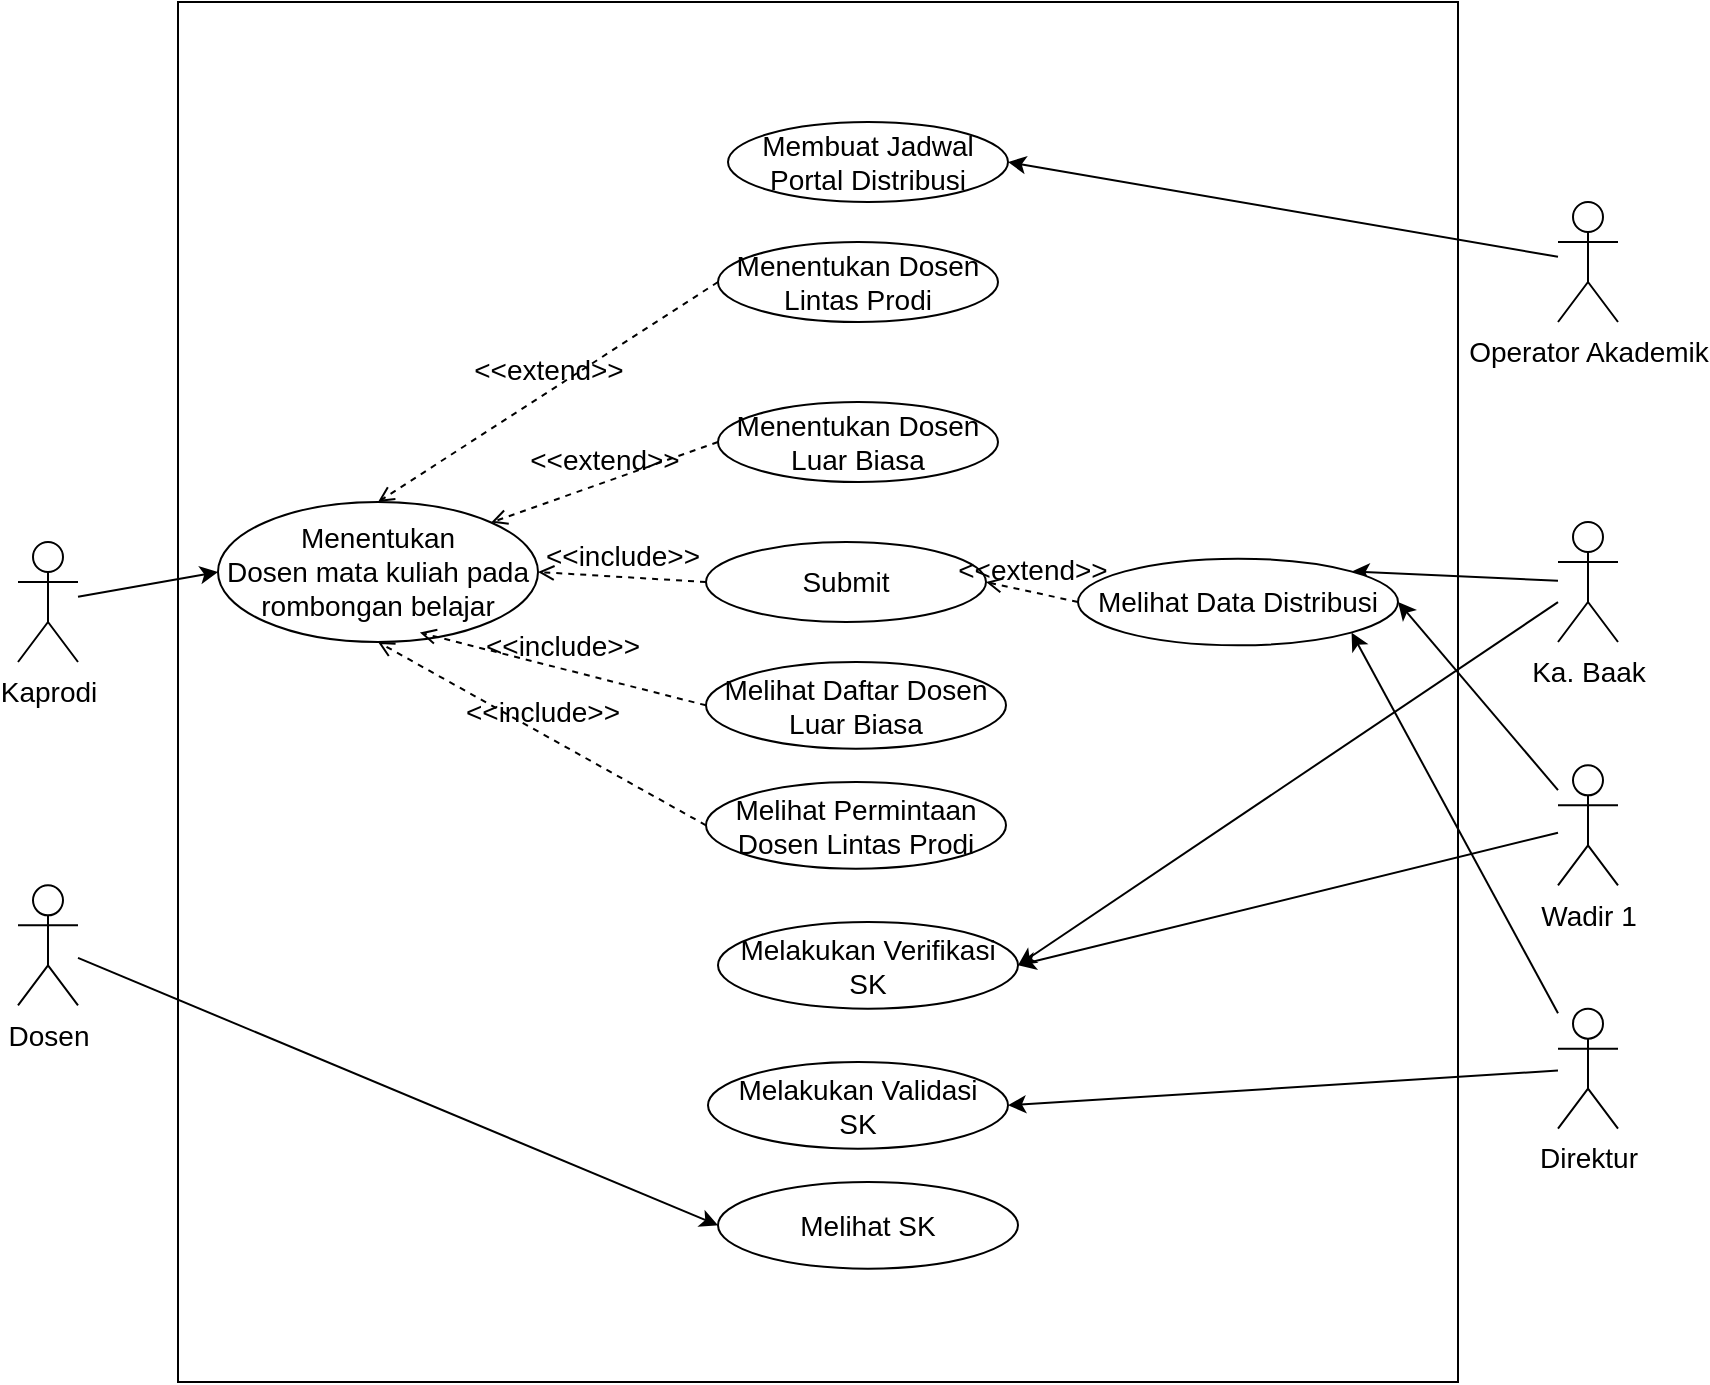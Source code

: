 <mxfile version="16.5.1" type="device" pages="4"><diagram id="XZle5Fe37wu0dm_AxP6k" name="Usecase"><mxGraphModel dx="868" dy="1732" grid="1" gridSize="10" guides="1" tooltips="1" connect="1" arrows="1" fold="1" page="1" pageScale="1" pageWidth="827" pageHeight="1169" math="0" shadow="0"><root><mxCell id="0"/><mxCell id="1" parent="0"/><mxCell id="SxBIsP7d-Ug7rTdqC4GU-1" value="" style="whiteSpace=wrap;html=1;labelBackgroundColor=none;fontSize=14;fontColor=#000000;fillColor=none;" parent="1" vertex="1"><mxGeometry x="150" y="-70" width="640" height="690" as="geometry"/></mxCell><mxCell id="-V1Nz9XiDO0tC1tb24sW-1" style="edgeStyle=none;rounded=0;orthogonalLoop=1;jettySize=auto;html=1;entryX=0;entryY=0.5;entryDx=0;entryDy=0;fontSize=14;" parent="1" source="2taTbuYp0rDnR_4a9UH3-1" target="ZUuwzwA892b-kEPMmEF--4" edge="1"><mxGeometry relative="1" as="geometry"><mxPoint x="90" y="220" as="sourcePoint"/></mxGeometry></mxCell><mxCell id="2taTbuYp0rDnR_4a9UH3-2" style="edgeStyle=none;rounded=0;orthogonalLoop=1;jettySize=auto;html=1;entryX=1;entryY=0;entryDx=0;entryDy=0;fontSize=14;" parent="1" source="ZUuwzwA892b-kEPMmEF--1" target="ZUuwzwA892b-kEPMmEF--30" edge="1"><mxGeometry relative="1" as="geometry"/></mxCell><mxCell id="2taTbuYp0rDnR_4a9UH3-4" style="edgeStyle=none;rounded=0;orthogonalLoop=1;jettySize=auto;html=1;entryX=1;entryY=0.5;entryDx=0;entryDy=0;fontSize=14;" parent="1" source="ZUuwzwA892b-kEPMmEF--1" target="2taTbuYp0rDnR_4a9UH3-3" edge="1"><mxGeometry relative="1" as="geometry"/></mxCell><mxCell id="ZUuwzwA892b-kEPMmEF--1" value="Ka. Baak" style="shape=umlActor;verticalLabelPosition=bottom;verticalAlign=top;html=1;fontSize=14;" parent="1" vertex="1"><mxGeometry x="840" y="190.0" width="30" height="60" as="geometry"/></mxCell><mxCell id="ZUuwzwA892b-kEPMmEF--4" value="Menentukan&lt;br&gt;Dosen mata kuliah pada rombongan belajar" style="ellipse;whiteSpace=wrap;html=1;fontSize=14;" parent="1" vertex="1"><mxGeometry x="170" y="180" width="160" height="70" as="geometry"/></mxCell><mxCell id="ZUuwzwA892b-kEPMmEF--6" value="Menentukan Dosen Lintas Prodi" style="ellipse;whiteSpace=wrap;html=1;fontSize=14;" parent="1" vertex="1"><mxGeometry x="420" y="50" width="140" height="40" as="geometry"/></mxCell><mxCell id="ZUuwzwA892b-kEPMmEF--7" value="Menentukan Dosen Luar Biasa" style="ellipse;whiteSpace=wrap;html=1;fontSize=14;" parent="1" vertex="1"><mxGeometry x="420" y="130" width="140" height="40" as="geometry"/></mxCell><mxCell id="ZUuwzwA892b-kEPMmEF--8" value="&amp;lt;&amp;lt;extend&amp;gt;&amp;gt;" style="html=1;verticalAlign=bottom;labelBackgroundColor=none;endArrow=open;endFill=0;dashed=1;rounded=0;exitX=0;exitY=0.5;exitDx=0;exitDy=0;entryX=0.5;entryY=0;entryDx=0;entryDy=0;fontSize=14;" parent="1" source="ZUuwzwA892b-kEPMmEF--6" target="ZUuwzwA892b-kEPMmEF--4" edge="1"><mxGeometry width="160" relative="1" as="geometry"><mxPoint x="130" y="350" as="sourcePoint"/><mxPoint x="290" y="350" as="targetPoint"/></mxGeometry></mxCell><mxCell id="ZUuwzwA892b-kEPMmEF--9" value="&amp;lt;&amp;lt;extend&amp;gt;&amp;gt;" style="html=1;verticalAlign=bottom;labelBackgroundColor=none;endArrow=open;endFill=0;dashed=1;rounded=0;exitX=0;exitY=0.5;exitDx=0;exitDy=0;entryX=1;entryY=0;entryDx=0;entryDy=0;fontSize=14;" parent="1" source="ZUuwzwA892b-kEPMmEF--7" target="ZUuwzwA892b-kEPMmEF--4" edge="1"><mxGeometry width="160" relative="1" as="geometry"><mxPoint x="430" y="130" as="sourcePoint"/><mxPoint x="370" y="160" as="targetPoint"/></mxGeometry></mxCell><mxCell id="ZUuwzwA892b-kEPMmEF--23" value="Submit" style="ellipse;whiteSpace=wrap;html=1;fontSize=14;" parent="1" vertex="1"><mxGeometry x="414" y="200" width="140" height="40" as="geometry"/></mxCell><mxCell id="ZUuwzwA892b-kEPMmEF--30" value="Melihat Data Distribusi" style="ellipse;whiteSpace=wrap;html=1;fontSize=14;" parent="1" vertex="1"><mxGeometry x="600" y="208.33" width="160" height="43.33" as="geometry"/></mxCell><mxCell id="-V1Nz9XiDO0tC1tb24sW-4" value="Melihat Daftar Dosen Luar Biasa" style="ellipse;whiteSpace=wrap;html=1;fontSize=14;" parent="1" vertex="1"><mxGeometry x="414" y="260" width="150" height="43.33" as="geometry"/></mxCell><mxCell id="-V1Nz9XiDO0tC1tb24sW-10" value="&amp;lt;&amp;lt;extend&amp;gt;&amp;gt;" style="html=1;verticalAlign=bottom;labelBackgroundColor=none;endArrow=open;endFill=0;dashed=1;rounded=0;entryX=1;entryY=0.5;entryDx=0;entryDy=0;exitX=0;exitY=0.5;exitDx=0;exitDy=0;fontSize=14;" parent="1" source="ZUuwzwA892b-kEPMmEF--30" target="ZUuwzwA892b-kEPMmEF--23" edge="1"><mxGeometry width="160" relative="1" as="geometry"><mxPoint x="610" y="200" as="sourcePoint"/><mxPoint x="370" y="160" as="targetPoint"/></mxGeometry></mxCell><mxCell id="-V1Nz9XiDO0tC1tb24sW-11" value="Melihat Permintaan Dosen Lintas Prodi" style="ellipse;whiteSpace=wrap;html=1;fontSize=14;" parent="1" vertex="1"><mxGeometry x="414" y="320" width="150" height="43.33" as="geometry"/></mxCell><mxCell id="-V1Nz9XiDO0tC1tb24sW-13" value="&amp;lt;&amp;lt;include&amp;gt;&amp;gt;" style="html=1;verticalAlign=bottom;labelBackgroundColor=none;endArrow=open;endFill=0;dashed=1;rounded=0;entryX=1;entryY=0.5;entryDx=0;entryDy=0;exitX=0;exitY=0.5;exitDx=0;exitDy=0;fontSize=14;" parent="1" source="ZUuwzwA892b-kEPMmEF--23" target="ZUuwzwA892b-kEPMmEF--4" edge="1"><mxGeometry width="160" relative="1" as="geometry"><mxPoint x="210" y="200" as="sourcePoint"/><mxPoint x="370" y="200" as="targetPoint"/></mxGeometry></mxCell><mxCell id="-V1Nz9XiDO0tC1tb24sW-14" value="&amp;lt;&amp;lt;include&amp;gt;&amp;gt;" style="html=1;verticalAlign=bottom;labelBackgroundColor=none;endArrow=open;endFill=0;dashed=1;rounded=0;entryX=0.631;entryY=0.933;entryDx=0;entryDy=0;exitX=0;exitY=0.5;exitDx=0;exitDy=0;entryPerimeter=0;fontSize=14;" parent="1" source="-V1Nz9XiDO0tC1tb24sW-4" target="ZUuwzwA892b-kEPMmEF--4" edge="1"><mxGeometry width="160" relative="1" as="geometry"><mxPoint x="410.503" y="215.858" as="sourcePoint"/><mxPoint x="346.569" y="181.213" as="targetPoint"/></mxGeometry></mxCell><mxCell id="-V1Nz9XiDO0tC1tb24sW-15" value="&amp;lt;&amp;lt;include&amp;gt;&amp;gt;" style="html=1;verticalAlign=bottom;labelBackgroundColor=none;endArrow=open;endFill=0;dashed=1;rounded=0;entryX=0.5;entryY=1;entryDx=0;entryDy=0;exitX=0;exitY=0.5;exitDx=0;exitDy=0;fontSize=14;" parent="1" source="-V1Nz9XiDO0tC1tb24sW-11" target="ZUuwzwA892b-kEPMmEF--4" edge="1"><mxGeometry width="160" relative="1" as="geometry"><mxPoint x="390.0" y="291.665" as="sourcePoint"/><mxPoint x="310.96" y="185.98" as="targetPoint"/></mxGeometry></mxCell><mxCell id="2taTbuYp0rDnR_4a9UH3-1" value="Kaprodi" style="shape=umlActor;verticalLabelPosition=bottom;verticalAlign=top;html=1;fontSize=14;" parent="1" vertex="1"><mxGeometry x="70" y="200" width="30" height="60" as="geometry"/></mxCell><mxCell id="2taTbuYp0rDnR_4a9UH3-3" value="Melakukan Verifikasi SK" style="ellipse;whiteSpace=wrap;html=1;fontSize=14;" parent="1" vertex="1"><mxGeometry x="420" y="390" width="150" height="43.33" as="geometry"/></mxCell><mxCell id="2taTbuYp0rDnR_4a9UH3-6" style="edgeStyle=none;rounded=0;orthogonalLoop=1;jettySize=auto;html=1;entryX=1;entryY=0.5;entryDx=0;entryDy=0;fontSize=14;" parent="1" source="2taTbuYp0rDnR_4a9UH3-5" target="ZUuwzwA892b-kEPMmEF--30" edge="1"><mxGeometry relative="1" as="geometry"/></mxCell><mxCell id="2taTbuYp0rDnR_4a9UH3-7" style="edgeStyle=none;rounded=0;orthogonalLoop=1;jettySize=auto;html=1;entryX=1;entryY=0.5;entryDx=0;entryDy=0;fontSize=14;" parent="1" source="2taTbuYp0rDnR_4a9UH3-5" target="2taTbuYp0rDnR_4a9UH3-3" edge="1"><mxGeometry relative="1" as="geometry"/></mxCell><mxCell id="2taTbuYp0rDnR_4a9UH3-5" value="Wadir 1" style="shape=umlActor;verticalLabelPosition=bottom;verticalAlign=top;html=1;fontSize=14;" parent="1" vertex="1"><mxGeometry x="840" y="311.67" width="30" height="60" as="geometry"/></mxCell><mxCell id="2taTbuYp0rDnR_4a9UH3-8" value="Melakukan Validasi&lt;br&gt;SK" style="ellipse;whiteSpace=wrap;html=1;fontSize=14;" parent="1" vertex="1"><mxGeometry x="415" y="460" width="150" height="43.33" as="geometry"/></mxCell><mxCell id="2taTbuYp0rDnR_4a9UH3-10" style="edgeStyle=none;rounded=0;orthogonalLoop=1;jettySize=auto;html=1;entryX=1;entryY=0.5;entryDx=0;entryDy=0;fontSize=14;" parent="1" source="2taTbuYp0rDnR_4a9UH3-9" target="2taTbuYp0rDnR_4a9UH3-8" edge="1"><mxGeometry relative="1" as="geometry"/></mxCell><mxCell id="2taTbuYp0rDnR_4a9UH3-11" style="edgeStyle=none;rounded=0;orthogonalLoop=1;jettySize=auto;html=1;entryX=1;entryY=1;entryDx=0;entryDy=0;fontSize=14;" parent="1" source="2taTbuYp0rDnR_4a9UH3-9" target="ZUuwzwA892b-kEPMmEF--30" edge="1"><mxGeometry relative="1" as="geometry"/></mxCell><mxCell id="2taTbuYp0rDnR_4a9UH3-9" value="Direktur" style="shape=umlActor;verticalLabelPosition=bottom;verticalAlign=top;html=1;fontSize=14;" parent="1" vertex="1"><mxGeometry x="840" y="433.33" width="30" height="60" as="geometry"/></mxCell><mxCell id="2taTbuYp0rDnR_4a9UH3-14" style="edgeStyle=none;rounded=0;orthogonalLoop=1;jettySize=auto;html=1;entryX=0;entryY=0.5;entryDx=0;entryDy=0;fontSize=14;" parent="1" source="2taTbuYp0rDnR_4a9UH3-12" target="2taTbuYp0rDnR_4a9UH3-13" edge="1"><mxGeometry relative="1" as="geometry"/></mxCell><mxCell id="2taTbuYp0rDnR_4a9UH3-12" value="Dosen" style="shape=umlActor;verticalLabelPosition=bottom;verticalAlign=top;html=1;fontSize=14;" parent="1" vertex="1"><mxGeometry x="70" y="371.67" width="30" height="60" as="geometry"/></mxCell><mxCell id="2taTbuYp0rDnR_4a9UH3-13" value="Melihat SK" style="ellipse;whiteSpace=wrap;html=1;fontSize=14;" parent="1" vertex="1"><mxGeometry x="420" y="520" width="150" height="43.33" as="geometry"/></mxCell><mxCell id="GoaO455c1EGGMgZXSHl--1" value="Membuat Jadwal Portal Distribusi" style="ellipse;whiteSpace=wrap;html=1;fontSize=14;" parent="1" vertex="1"><mxGeometry x="425" y="-10" width="140" height="40" as="geometry"/></mxCell><mxCell id="GoaO455c1EGGMgZXSHl--3" style="edgeStyle=none;rounded=0;orthogonalLoop=1;jettySize=auto;html=1;entryX=1;entryY=0.5;entryDx=0;entryDy=0;" parent="1" source="GoaO455c1EGGMgZXSHl--2" target="GoaO455c1EGGMgZXSHl--1" edge="1"><mxGeometry relative="1" as="geometry"/></mxCell><mxCell id="GoaO455c1EGGMgZXSHl--2" value="Operator Akademik" style="shape=umlActor;verticalLabelPosition=bottom;verticalAlign=top;html=1;fontSize=14;" parent="1" vertex="1"><mxGeometry x="840" y="30.0" width="30" height="60" as="geometry"/></mxCell></root></mxGraphModel></diagram><diagram id="8oIdojvA-7p33fSeV_cP" name="Activity-DBA"><mxGraphModel dx="868" dy="563" grid="1" gridSize="10" guides="1" tooltips="1" connect="1" arrows="1" fold="1" page="1" pageScale="1" pageWidth="827" pageHeight="1169" math="0" shadow="0"><root><mxCell id="UAiAJ_PuAkMOqkrMQZ_7-0"/><mxCell id="UAiAJ_PuAkMOqkrMQZ_7-1" parent="UAiAJ_PuAkMOqkrMQZ_7-0"/><mxCell id="nnVZ7S1wRagViP1TLTKK-0" value="Operator" style="swimlane;" parent="UAiAJ_PuAkMOqkrMQZ_7-1" vertex="1"><mxGeometry x="10" y="10" width="310" height="820" as="geometry"/></mxCell><mxCell id="nnVZ7S1wRagViP1TLTKK-1" value="" style="ellipse;html=1;shape=startState;fillColor=#000000;strokeColor=#ff0000;" parent="nnVZ7S1wRagViP1TLTKK-0" vertex="1"><mxGeometry x="140" y="40" width="30" height="30" as="geometry"/></mxCell><mxCell id="nnVZ7S1wRagViP1TLTKK-2" value="membuat, membuka dan menutup portal" style="rounded=1;whiteSpace=wrap;html=1;" parent="nnVZ7S1wRagViP1TLTKK-0" vertex="1"><mxGeometry x="60" y="90" width="190" height="40" as="geometry"/></mxCell><mxCell id="nnVZ7S1wRagViP1TLTKK-3" value="" style="edgeStyle=orthogonalEdgeStyle;html=1;verticalAlign=bottom;endArrow=open;endSize=8;strokeColor=#ff0000;rounded=0;" parent="nnVZ7S1wRagViP1TLTKK-0" source="nnVZ7S1wRagViP1TLTKK-1" target="nnVZ7S1wRagViP1TLTKK-2" edge="1"><mxGeometry relative="1" as="geometry"><mxPoint x="155" y="100" as="targetPoint"/></mxGeometry></mxCell><mxCell id="nnVZ7S1wRagViP1TLTKK-4" value="" style="ellipse;html=1;shape=endState;fillColor=#000000;strokeColor=#000000;direction=north;rotation=-5;" parent="nnVZ7S1wRagViP1TLTKK-0" vertex="1"><mxGeometry x="140" y="780" width="30" height="30" as="geometry"/></mxCell><mxCell id="UpN8LSNnOA1k6nvmDwoq-1" style="edgeStyle=orthogonalEdgeStyle;rounded=0;orthogonalLoop=1;jettySize=auto;html=1;entryX=1;entryY=0.5;entryDx=0;entryDy=0;exitX=0.483;exitY=1.003;exitDx=0;exitDy=0;exitPerimeter=0;" parent="nnVZ7S1wRagViP1TLTKK-0" source="UpN8LSNnOA1k6nvmDwoq-0" target="nnVZ7S1wRagViP1TLTKK-4" edge="1"><mxGeometry relative="1" as="geometry"><Array as="points"><mxPoint x="154" y="690"/><mxPoint x="154" y="710"/><mxPoint x="154" y="710"/></Array></mxGeometry></mxCell><mxCell id="UpN8LSNnOA1k6nvmDwoq-0" value="Melihat status portal" style="rounded=1;whiteSpace=wrap;html=1;" parent="nnVZ7S1wRagViP1TLTKK-0" vertex="1"><mxGeometry x="60" y="650" width="190" height="40" as="geometry"/></mxCell><mxCell id="nnVZ7S1wRagViP1TLTKK-5" value="Sistem" style="swimlane;" parent="UAiAJ_PuAkMOqkrMQZ_7-1" vertex="1"><mxGeometry x="320" y="10" width="310" height="820" as="geometry"/></mxCell><mxCell id="nnVZ7S1wRagViP1TLTKK-6" value="menyimpan, menampilkan status&amp;nbsp; portal" style="rounded=1;whiteSpace=wrap;html=1;" parent="nnVZ7S1wRagViP1TLTKK-5" vertex="1"><mxGeometry x="70" y="50" width="190" height="40" as="geometry"/></mxCell><mxCell id="nnVZ7S1wRagViP1TLTKK-7" value="portal aktif?" style="rhombus;whiteSpace=wrap;html=1;rounded=1;" parent="nnVZ7S1wRagViP1TLTKK-5" vertex="1"><mxGeometry x="125" y="160" width="80" height="80" as="geometry"/></mxCell><mxCell id="nnVZ7S1wRagViP1TLTKK-8" value="menampilkan halaman distribusi beban ajar" style="whiteSpace=wrap;html=1;rounded=1;" parent="nnVZ7S1wRagViP1TLTKK-5" vertex="1"><mxGeometry x="70" y="250" width="190" height="50" as="geometry"/></mxCell><mxCell id="nnVZ7S1wRagViP1TLTKK-9" style="edgeStyle=orthogonalEdgeStyle;rounded=0;orthogonalLoop=1;jettySize=auto;html=1;entryX=1;entryY=0.5;entryDx=0;entryDy=0;exitX=1;exitY=0.5;exitDx=0;exitDy=0;" parent="nnVZ7S1wRagViP1TLTKK-5" source="nnVZ7S1wRagViP1TLTKK-7" target="nnVZ7S1wRagViP1TLTKK-8" edge="1"><mxGeometry relative="1" as="geometry"><mxPoint x="270.0" y="500" as="targetPoint"/><Array as="points"><mxPoint x="280" y="200"/><mxPoint x="280" y="275"/></Array></mxGeometry></mxCell><mxCell id="nnVZ7S1wRagViP1TLTKK-10" value="Ya" style="edgeLabel;html=1;align=center;verticalAlign=middle;resizable=0;points=[];" parent="nnVZ7S1wRagViP1TLTKK-9" vertex="1" connectable="0"><mxGeometry x="-0.702" y="1" relative="1" as="geometry"><mxPoint x="-1" y="1" as="offset"/></mxGeometry></mxCell><mxCell id="nnVZ7S1wRagViP1TLTKK-11" value="menyimpan data dosen pengampu mata kuliah pada rombongan belajar" style="whiteSpace=wrap;html=1;rounded=1;" parent="nnVZ7S1wRagViP1TLTKK-5" vertex="1"><mxGeometry x="70" y="424" width="190" height="50" as="geometry"/></mxCell><mxCell id="nnVZ7S1wRagViP1TLTKK-12" value="mengirim data distribusi ke Ka. Baak" style="whiteSpace=wrap;html=1;rounded=1;" parent="nnVZ7S1wRagViP1TLTKK-5" vertex="1"><mxGeometry x="60" y="575" width="190" height="50" as="geometry"/></mxCell><mxCell id="nnVZ7S1wRagViP1TLTKK-13" value="menampilkan data distribusi beban ajar" style="whiteSpace=wrap;html=1;rounded=1;" parent="nnVZ7S1wRagViP1TLTKK-5" vertex="1"><mxGeometry x="60" y="645" width="190" height="50" as="geometry"/></mxCell><mxCell id="nnVZ7S1wRagViP1TLTKK-14" value="" style="edgeStyle=orthogonalEdgeStyle;rounded=0;orthogonalLoop=1;jettySize=auto;html=1;entryX=0;entryY=0.5;entryDx=0;entryDy=0;exitX=0;exitY=0.5;exitDx=0;exitDy=0;" parent="nnVZ7S1wRagViP1TLTKK-5" source="nnVZ7S1wRagViP1TLTKK-7" target="nnVZ7S1wRagViP1TLTKK-13" edge="1"><mxGeometry relative="1" as="geometry"><Array as="points"><mxPoint x="20" y="200"/><mxPoint x="20" y="670"/></Array></mxGeometry></mxCell><mxCell id="nnVZ7S1wRagViP1TLTKK-15" value="Tidak" style="edgeLabel;html=1;align=center;verticalAlign=middle;resizable=0;points=[];" parent="nnVZ7S1wRagViP1TLTKK-14" vertex="1" connectable="0"><mxGeometry x="-0.958" y="-1" relative="1" as="geometry"><mxPoint as="offset"/></mxGeometry></mxCell><mxCell id="nnVZ7S1wRagViP1TLTKK-16" value="memproses permintaan lintas prodi" style="whiteSpace=wrap;html=1;rounded=1;" parent="nnVZ7S1wRagViP1TLTKK-5" vertex="1"><mxGeometry x="70" y="330" width="190" height="50" as="geometry"/></mxCell><mxCell id="nnVZ7S1wRagViP1TLTKK-17" style="edgeStyle=orthogonalEdgeStyle;rounded=0;orthogonalLoop=1;jettySize=auto;html=1;entryX=0;entryY=0.5;entryDx=0;entryDy=0;exitX=1;exitY=0.5;exitDx=0;exitDy=0;" parent="UAiAJ_PuAkMOqkrMQZ_7-1" source="nnVZ7S1wRagViP1TLTKK-2" target="nnVZ7S1wRagViP1TLTKK-6" edge="1"><mxGeometry relative="1" as="geometry"><mxPoint x="140" y="180" as="sourcePoint"/><Array as="points"/></mxGeometry></mxCell><mxCell id="nnVZ7S1wRagViP1TLTKK-18" value="Kaprodi" style="swimlane;" parent="UAiAJ_PuAkMOqkrMQZ_7-1" vertex="1"><mxGeometry x="630" y="10" width="310" height="820" as="geometry"/></mxCell><mxCell id="nnVZ7S1wRagViP1TLTKK-19" value="" style="ellipse;html=1;shape=startState;fillColor=#000000;strokeColor=#ff0000;" parent="nnVZ7S1wRagViP1TLTKK-18" vertex="1"><mxGeometry x="140" y="40" width="30" height="30" as="geometry"/></mxCell><mxCell id="nnVZ7S1wRagViP1TLTKK-20" value="" style="edgeStyle=orthogonalEdgeStyle;html=1;verticalAlign=bottom;endArrow=open;endSize=8;strokeColor=#ff0000;rounded=0;" parent="nnVZ7S1wRagViP1TLTKK-18" source="nnVZ7S1wRagViP1TLTKK-19" edge="1"><mxGeometry relative="1" as="geometry"><mxPoint x="155" y="100" as="targetPoint"/></mxGeometry></mxCell><mxCell id="nnVZ7S1wRagViP1TLTKK-21" value="melihat halaman distribusi beban ajar&amp;nbsp;" style="rounded=1;whiteSpace=wrap;html=1;" parent="nnVZ7S1wRagViP1TLTKK-18" vertex="1"><mxGeometry x="60" y="100" width="190" height="40" as="geometry"/></mxCell><mxCell id="nnVZ7S1wRagViP1TLTKK-22" value="" style="edgeStyle=orthogonalEdgeStyle;rounded=0;orthogonalLoop=1;jettySize=auto;html=1;strokeColor=#000000;" parent="nnVZ7S1wRagViP1TLTKK-18" source="nnVZ7S1wRagViP1TLTKK-23" target="nnVZ7S1wRagViP1TLTKK-28" edge="1"><mxGeometry relative="1" as="geometry"/></mxCell><mxCell id="nnVZ7S1wRagViP1TLTKK-23" value="menetapkan dosen pengampu mata kuliah pada rombongan belajar" style="rounded=1;whiteSpace=wrap;html=1;" parent="nnVZ7S1wRagViP1TLTKK-18" vertex="1"><mxGeometry x="60" y="190" width="190" height="40" as="geometry"/></mxCell><mxCell id="nnVZ7S1wRagViP1TLTKK-24" value="melakukan submit data distribusi beban ajar" style="whiteSpace=wrap;html=1;rounded=1;" parent="nnVZ7S1wRagViP1TLTKK-18" vertex="1"><mxGeometry x="50" y="500" width="190" height="50" as="geometry"/></mxCell><mxCell id="nnVZ7S1wRagViP1TLTKK-25" value="" style="ellipse;html=1;shape=endState;fillColor=#000000;strokeColor=#000000;" parent="nnVZ7S1wRagViP1TLTKK-18" vertex="1"><mxGeometry x="140" y="780" width="30" height="30" as="geometry"/></mxCell><mxCell id="nnVZ7S1wRagViP1TLTKK-26" style="edgeStyle=orthogonalEdgeStyle;rounded=0;orthogonalLoop=1;jettySize=auto;html=1;entryX=0.5;entryY=0;entryDx=0;entryDy=0;strokeColor=#000000;exitX=1;exitY=0.5;exitDx=0;exitDy=0;exitPerimeter=0;" parent="nnVZ7S1wRagViP1TLTKK-18" source="nnVZ7S1wRagViP1TLTKK-28" target="nnVZ7S1wRagViP1TLTKK-30" edge="1"><mxGeometry relative="1" as="geometry"><Array as="points"><mxPoint x="200" y="275"/></Array></mxGeometry></mxCell><mxCell id="nnVZ7S1wRagViP1TLTKK-27" style="edgeStyle=orthogonalEdgeStyle;rounded=0;orthogonalLoop=1;jettySize=auto;html=1;exitX=0;exitY=0.5;exitDx=0;exitDy=0;exitPerimeter=0;entryX=0.5;entryY=0;entryDx=0;entryDy=0;strokeColor=#000000;" parent="nnVZ7S1wRagViP1TLTKK-18" source="nnVZ7S1wRagViP1TLTKK-28" target="nnVZ7S1wRagViP1TLTKK-29" edge="1"><mxGeometry relative="1" as="geometry"><Array as="points"><mxPoint x="110" y="290"/><mxPoint x="110" y="290"/></Array></mxGeometry></mxCell><mxCell id="nnVZ7S1wRagViP1TLTKK-28" value="" style="shape=line;html=1;strokeWidth=6;strokeColor=#000000;" parent="nnVZ7S1wRagViP1TLTKK-18" vertex="1"><mxGeometry x="110" y="270" width="90" height="10" as="geometry"/></mxCell><mxCell id="nnVZ7S1wRagViP1TLTKK-29" value="Lintas Prodi" style="rounded=1;whiteSpace=wrap;html=1;" parent="nnVZ7S1wRagViP1TLTKK-18" vertex="1"><mxGeometry x="70" y="320" width="80" height="40" as="geometry"/></mxCell><mxCell id="nnVZ7S1wRagViP1TLTKK-30" value="DLB dan Lokal" style="rounded=1;whiteSpace=wrap;html=1;" parent="nnVZ7S1wRagViP1TLTKK-18" vertex="1"><mxGeometry x="160" y="320" width="80" height="40" as="geometry"/></mxCell><mxCell id="nnVZ7S1wRagViP1TLTKK-31" value="menetapkan dosen lintas prodi" style="rounded=1;whiteSpace=wrap;html=1;" parent="nnVZ7S1wRagViP1TLTKK-18" vertex="1"><mxGeometry x="60" y="400" width="190" height="40" as="geometry"/></mxCell><mxCell id="nnVZ7S1wRagViP1TLTKK-32" style="edgeStyle=orthogonalEdgeStyle;rounded=0;orthogonalLoop=1;jettySize=auto;html=1;entryX=0.5;entryY=0;entryDx=0;entryDy=0;" parent="UAiAJ_PuAkMOqkrMQZ_7-1" source="nnVZ7S1wRagViP1TLTKK-21" target="nnVZ7S1wRagViP1TLTKK-7" edge="1"><mxGeometry relative="1" as="geometry"><Array as="points"><mxPoint x="660" y="130"/><mxPoint x="660" y="150"/><mxPoint x="485" y="150"/></Array></mxGeometry></mxCell><mxCell id="nnVZ7S1wRagViP1TLTKK-33" style="edgeStyle=orthogonalEdgeStyle;rounded=0;orthogonalLoop=1;jettySize=auto;html=1;entryX=0.5;entryY=0;entryDx=0;entryDy=0;" parent="UAiAJ_PuAkMOqkrMQZ_7-1" source="nnVZ7S1wRagViP1TLTKK-11" target="nnVZ7S1wRagViP1TLTKK-24" edge="1"><mxGeometry relative="1" as="geometry"><Array as="points"><mxPoint x="485" y="500"/><mxPoint x="775" y="500"/></Array></mxGeometry></mxCell><mxCell id="nnVZ7S1wRagViP1TLTKK-34" style="edgeStyle=orthogonalEdgeStyle;rounded=0;orthogonalLoop=1;jettySize=auto;html=1;entryX=0;entryY=0.5;entryDx=0;entryDy=0;" parent="UAiAJ_PuAkMOqkrMQZ_7-1" source="nnVZ7S1wRagViP1TLTKK-24" target="nnVZ7S1wRagViP1TLTKK-13" edge="1"><mxGeometry relative="1" as="geometry"><Array as="points"><mxPoint x="360" y="535"/><mxPoint x="360" y="680"/></Array></mxGeometry></mxCell><mxCell id="nnVZ7S1wRagViP1TLTKK-35" style="edgeStyle=orthogonalEdgeStyle;rounded=0;orthogonalLoop=1;jettySize=auto;html=1;entryX=0.5;entryY=0;entryDx=0;entryDy=0;" parent="UAiAJ_PuAkMOqkrMQZ_7-1" source="nnVZ7S1wRagViP1TLTKK-24" target="nnVZ7S1wRagViP1TLTKK-12" edge="1"><mxGeometry relative="1" as="geometry"><Array as="points"><mxPoint x="475" y="570"/></Array></mxGeometry></mxCell><mxCell id="nnVZ7S1wRagViP1TLTKK-36" style="edgeStyle=orthogonalEdgeStyle;rounded=0;orthogonalLoop=1;jettySize=auto;html=1;exitX=0.5;exitY=1;exitDx=0;exitDy=0;" parent="UAiAJ_PuAkMOqkrMQZ_7-1" source="nnVZ7S1wRagViP1TLTKK-6" edge="1"><mxGeometry relative="1" as="geometry"><Array as="points"><mxPoint x="485" y="130"/><mxPoint x="350" y="130"/><mxPoint x="350" y="160"/><mxPoint x="163" y="160"/></Array><mxPoint x="163" y="660" as="targetPoint"/></mxGeometry></mxCell><mxCell id="nnVZ7S1wRagViP1TLTKK-37" style="edgeStyle=orthogonalEdgeStyle;rounded=0;orthogonalLoop=1;jettySize=auto;html=1;entryX=0;entryY=0.5;entryDx=0;entryDy=0;" parent="UAiAJ_PuAkMOqkrMQZ_7-1" source="nnVZ7S1wRagViP1TLTKK-13" target="nnVZ7S1wRagViP1TLTKK-25" edge="1"><mxGeometry relative="1" as="geometry"><Array as="points"><mxPoint x="475" y="805"/></Array></mxGeometry></mxCell><mxCell id="nnVZ7S1wRagViP1TLTKK-38" style="edgeStyle=orthogonalEdgeStyle;rounded=0;orthogonalLoop=1;jettySize=auto;html=1;entryX=0;entryY=0.5;entryDx=0;entryDy=0;strokeColor=#000000;" parent="UAiAJ_PuAkMOqkrMQZ_7-1" source="nnVZ7S1wRagViP1TLTKK-8" target="nnVZ7S1wRagViP1TLTKK-23" edge="1"><mxGeometry relative="1" as="geometry"><Array as="points"><mxPoint x="485" y="320"/><mxPoint x="640" y="320"/><mxPoint x="640" y="220"/></Array></mxGeometry></mxCell><mxCell id="nnVZ7S1wRagViP1TLTKK-39" style="edgeStyle=orthogonalEdgeStyle;rounded=0;orthogonalLoop=1;jettySize=auto;html=1;entryX=1;entryY=0.5;entryDx=0;entryDy=0;strokeColor=#000000;" parent="UAiAJ_PuAkMOqkrMQZ_7-1" source="nnVZ7S1wRagViP1TLTKK-29" target="nnVZ7S1wRagViP1TLTKK-16" edge="1"><mxGeometry relative="1" as="geometry"><Array as="points"><mxPoint x="640" y="350"/><mxPoint x="640" y="365"/></Array></mxGeometry></mxCell><mxCell id="nnVZ7S1wRagViP1TLTKK-40" style="edgeStyle=orthogonalEdgeStyle;rounded=0;orthogonalLoop=1;jettySize=auto;html=1;strokeColor=#000000;entryX=0.523;entryY=-0.018;entryDx=0;entryDy=0;entryPerimeter=0;" parent="UAiAJ_PuAkMOqkrMQZ_7-1" source="nnVZ7S1wRagViP1TLTKK-16" target="nnVZ7S1wRagViP1TLTKK-31" edge="1"><mxGeometry relative="1" as="geometry"><mxPoint x="780" y="410" as="targetPoint"/><Array as="points"><mxPoint x="485" y="400"/><mxPoint x="789" y="400"/><mxPoint x="789" y="409"/></Array></mxGeometry></mxCell><mxCell id="nnVZ7S1wRagViP1TLTKK-41" style="edgeStyle=orthogonalEdgeStyle;rounded=0;orthogonalLoop=1;jettySize=auto;html=1;entryX=1;entryY=0.5;entryDx=0;entryDy=0;strokeColor=#000000;" parent="UAiAJ_PuAkMOqkrMQZ_7-1" source="nnVZ7S1wRagViP1TLTKK-31" target="nnVZ7S1wRagViP1TLTKK-11" edge="1"><mxGeometry relative="1" as="geometry"><Array as="points"><mxPoint x="785" y="459"/></Array></mxGeometry></mxCell><mxCell id="nnVZ7S1wRagViP1TLTKK-42" style="edgeStyle=orthogonalEdgeStyle;rounded=0;orthogonalLoop=1;jettySize=auto;html=1;strokeColor=#000000;" parent="UAiAJ_PuAkMOqkrMQZ_7-1" source="nnVZ7S1wRagViP1TLTKK-30" edge="1"><mxGeometry relative="1" as="geometry"><mxPoint x="580" y="460" as="targetPoint"/><Array as="points"><mxPoint x="890" y="350"/><mxPoint x="890" y="460"/></Array></mxGeometry></mxCell></root></mxGraphModel></diagram><diagram id="ldIW7O5n49hRm7F70Adq" name="Activity-SK"><mxGraphModel dx="868" dy="563" grid="1" gridSize="10" guides="1" tooltips="1" connect="1" arrows="1" fold="1" page="1" pageScale="1" pageWidth="827" pageHeight="1169" math="0" shadow="0"><root><mxCell id="hgMI-fIFs6BUOBvFNZNU-0"/><mxCell id="hgMI-fIFs6BUOBvFNZNU-1" parent="hgMI-fIFs6BUOBvFNZNU-0"/><mxCell id="JhbI7M4_grc9s1r2WbBx-0" value="Sistem" style="swimlane;fontSize=14;" parent="hgMI-fIFs6BUOBvFNZNU-1" vertex="1"><mxGeometry x="320" y="10" width="310" height="910" as="geometry"/></mxCell><mxCell id="JhbI7M4_grc9s1r2WbBx-1" value="mengembalikan data distribusi beban ajar ke kaprodi" style="whiteSpace=wrap;html=1;rounded=1;fontSize=14;" parent="JhbI7M4_grc9s1r2WbBx-0" vertex="1"><mxGeometry x="60" y="740" width="190" height="50" as="geometry"/></mxCell><mxCell id="JhbI7M4_grc9s1r2WbBx-2" value="mengirim data distribusi ke Wadir 1" style="whiteSpace=wrap;html=1;rounded=1;fontSize=14;" parent="JhbI7M4_grc9s1r2WbBx-0" vertex="1"><mxGeometry x="60" y="230" width="190" height="50" as="geometry"/></mxCell><mxCell id="JhbI7M4_grc9s1r2WbBx-4" value="mengirim data distribusi ke Direktur" style="whiteSpace=wrap;html=1;rounded=1;fontSize=14;" parent="JhbI7M4_grc9s1r2WbBx-0" vertex="1"><mxGeometry x="60" y="380" width="190" height="50" as="geometry"/></mxCell><mxCell id="trp26jyQjINxF39LYeT5-12" style="edgeStyle=orthogonalEdgeStyle;rounded=0;orthogonalLoop=1;jettySize=auto;html=1;fontSize=14;" parent="JhbI7M4_grc9s1r2WbBx-0" source="JhbI7M4_grc9s1r2WbBx-6" target="JhbI7M4_grc9s1r2WbBx-8" edge="1"><mxGeometry relative="1" as="geometry"><Array as="points"><mxPoint x="50" y="495"/><mxPoint x="50" y="550"/><mxPoint x="155" y="550"/></Array></mxGeometry></mxCell><mxCell id="JhbI7M4_grc9s1r2WbBx-6" value="Mencetak SK" style="whiteSpace=wrap;html=1;rounded=1;fontSize=14;" parent="JhbI7M4_grc9s1r2WbBx-0" vertex="1"><mxGeometry x="60" y="470" width="190" height="50" as="geometry"/></mxCell><mxCell id="JhbI7M4_grc9s1r2WbBx-7" value="menampilkan distribusi beban ajar yang telah disubmit oleh kaprodi" style="whiteSpace=wrap;html=1;rounded=1;fontSize=14;" parent="JhbI7M4_grc9s1r2WbBx-0" vertex="1"><mxGeometry x="60" y="130" width="190" height="50" as="geometry"/></mxCell><mxCell id="trp26jyQjINxF39LYeT5-78" value="" style="edgeStyle=orthogonalEdgeStyle;rounded=0;orthogonalLoop=1;jettySize=auto;html=1;labelBackgroundColor=none;fontSize=14;fontColor=#000000;" parent="JhbI7M4_grc9s1r2WbBx-0" source="JhbI7M4_grc9s1r2WbBx-8" target="trp26jyQjINxF39LYeT5-77" edge="1"><mxGeometry relative="1" as="geometry"/></mxCell><mxCell id="JhbI7M4_grc9s1r2WbBx-8" value="menampilkan SK" style="whiteSpace=wrap;html=1;rounded=1;fontSize=14;" parent="JhbI7M4_grc9s1r2WbBx-0" vertex="1"><mxGeometry x="60" y="580" width="190" height="50" as="geometry"/></mxCell><mxCell id="trp26jyQjINxF39LYeT5-77" value="" style="shape=line;html=1;strokeWidth=6;strokeColor=#000000;fontSize=14;fontColor=#000000;" parent="JhbI7M4_grc9s1r2WbBx-0" vertex="1"><mxGeometry x="125" y="690" width="60" height="10" as="geometry"/></mxCell><mxCell id="JhbI7M4_grc9s1r2WbBx-9" value="Ka. BAAK" style="swimlane;strokeColor=#000000;rounded=0;fillColor=default;fontSize=14;" parent="hgMI-fIFs6BUOBvFNZNU-1" vertex="1"><mxGeometry x="630" y="10" width="310" height="910" as="geometry"/></mxCell><mxCell id="JhbI7M4_grc9s1r2WbBx-10" value="" style="ellipse;html=1;shape=startState;fillColor=#000000;strokeColor=#ff0000;fontSize=14;" parent="JhbI7M4_grc9s1r2WbBx-9" vertex="1"><mxGeometry x="140" y="40" width="30" height="30" as="geometry"/></mxCell><mxCell id="JhbI7M4_grc9s1r2WbBx-11" value="" style="edgeStyle=orthogonalEdgeStyle;html=1;verticalAlign=bottom;endArrow=open;endSize=8;strokeColor=#ff0000;rounded=0;fontSize=14;" parent="JhbI7M4_grc9s1r2WbBx-9" source="JhbI7M4_grc9s1r2WbBx-10" edge="1"><mxGeometry relative="1" as="geometry"><mxPoint x="155" y="100" as="targetPoint"/></mxGeometry></mxCell><mxCell id="JhbI7M4_grc9s1r2WbBx-12" value="melihat halaman distribusi beban ajar&amp;nbsp;" style="rounded=1;whiteSpace=wrap;html=1;fontSize=14;" parent="JhbI7M4_grc9s1r2WbBx-9" vertex="1"><mxGeometry x="60" y="100" width="190" height="40" as="geometry"/></mxCell><mxCell id="JhbI7M4_grc9s1r2WbBx-13" value="" style="edgeStyle=orthogonalEdgeStyle;rounded=0;orthogonalLoop=1;jettySize=auto;html=1;fontSize=14;" parent="JhbI7M4_grc9s1r2WbBx-9" source="JhbI7M4_grc9s1r2WbBx-14" target="JhbI7M4_grc9s1r2WbBx-15" edge="1"><mxGeometry relative="1" as="geometry"/></mxCell><mxCell id="JhbI7M4_grc9s1r2WbBx-14" value="melakukan verifikasi distribusi beban ajar" style="whiteSpace=wrap;html=1;rounded=1;fontSize=14;" parent="JhbI7M4_grc9s1r2WbBx-9" vertex="1"><mxGeometry x="60" y="170" width="190" height="50" as="geometry"/></mxCell><mxCell id="JhbI7M4_grc9s1r2WbBx-15" value="status?" style="rhombus;whiteSpace=wrap;html=1;rounded=1;fontSize=14;" parent="JhbI7M4_grc9s1r2WbBx-9" vertex="1"><mxGeometry x="115" y="240" width="80" height="80" as="geometry"/></mxCell><mxCell id="JhbI7M4_grc9s1r2WbBx-16" value="" style="ellipse;html=1;shape=endState;fillColor=#000000;strokeColor=#000000;direction=south;fontSize=14;" parent="JhbI7M4_grc9s1r2WbBx-9" vertex="1"><mxGeometry x="140" y="860" width="30" height="30" as="geometry"/></mxCell><mxCell id="trp26jyQjINxF39LYeT5-16" value="" style="shape=line;html=1;strokeWidth=6;strokeColor=#000000;fontSize=14;fontColor=#000000;" parent="JhbI7M4_grc9s1r2WbBx-9" vertex="1"><mxGeometry x="40" y="580" width="60" height="10" as="geometry"/></mxCell><mxCell id="JhbI7M4_grc9s1r2WbBx-24" style="edgeStyle=orthogonalEdgeStyle;rounded=0;orthogonalLoop=1;jettySize=auto;html=1;entryX=0.517;entryY=0.269;entryDx=0;entryDy=0;strokeColor=#000000;exitX=0;exitY=0.5;exitDx=0;exitDy=0;fontSize=14;entryPerimeter=0;labelBackgroundColor=none;" parent="JhbI7M4_grc9s1r2WbBx-9" source="JhbI7M4_grc9s1r2WbBx-15" target="trp26jyQjINxF39LYeT5-16" edge="1"><mxGeometry relative="1" as="geometry"><Array as="points"><mxPoint x="71" y="280"/></Array></mxGeometry></mxCell><mxCell id="JhbI7M4_grc9s1r2WbBx-25" value="ditolak" style="edgeLabel;html=1;align=center;verticalAlign=middle;resizable=0;points=[];fontSize=14;" parent="JhbI7M4_grc9s1r2WbBx-24" vertex="1" connectable="0"><mxGeometry x="-0.612" relative="1" as="geometry"><mxPoint x="24" y="-24" as="offset"/></mxGeometry></mxCell><mxCell id="trp26jyQjINxF39LYeT5-64" value="" style="edgeStyle=orthogonalEdgeStyle;rounded=0;orthogonalLoop=1;jettySize=auto;html=1;labelBackgroundColor=none;fontSize=14;fontColor=#000000;" parent="JhbI7M4_grc9s1r2WbBx-9" source="trp26jyQjINxF39LYeT5-35" target="trp26jyQjINxF39LYeT5-63" edge="1"><mxGeometry relative="1" as="geometry"/></mxCell><mxCell id="trp26jyQjINxF39LYeT5-35" value="melihat SK" style="rounded=1;whiteSpace=wrap;html=1;fontSize=14;" parent="JhbI7M4_grc9s1r2WbBx-9" vertex="1"><mxGeometry x="60" y="740" width="190" height="40" as="geometry"/></mxCell><mxCell id="trp26jyQjINxF39LYeT5-39" value="" style="edgeStyle=orthogonalEdgeStyle;rounded=0;orthogonalLoop=1;jettySize=auto;html=1;labelBackgroundColor=none;fontSize=14;fontColor=#000000;" parent="JhbI7M4_grc9s1r2WbBx-9" source="trp26jyQjINxF39LYeT5-37" target="trp26jyQjINxF39LYeT5-35" edge="1"><mxGeometry relative="1" as="geometry"/></mxCell><mxCell id="trp26jyQjINxF39LYeT5-37" value="" style="shape=line;html=1;strokeWidth=6;strokeColor=#000000;fontSize=14;fontColor=#000000;" parent="JhbI7M4_grc9s1r2WbBx-9" vertex="1"><mxGeometry x="125" y="690" width="60" height="10" as="geometry"/></mxCell><mxCell id="trp26jyQjINxF39LYeT5-66" style="edgeStyle=orthogonalEdgeStyle;rounded=0;orthogonalLoop=1;jettySize=auto;html=1;exitX=0.25;exitY=0.5;exitDx=0;exitDy=0;exitPerimeter=0;entryX=0;entryY=0.5;entryDx=0;entryDy=0;labelBackgroundColor=none;fontSize=14;fontColor=#000000;" parent="JhbI7M4_grc9s1r2WbBx-9" source="trp26jyQjINxF39LYeT5-63" target="JhbI7M4_grc9s1r2WbBx-16" edge="1"><mxGeometry relative="1" as="geometry"/></mxCell><mxCell id="trp26jyQjINxF39LYeT5-63" value="" style="shape=line;html=1;strokeWidth=6;strokeColor=#000000;fontSize=14;fontColor=#000000;" parent="JhbI7M4_grc9s1r2WbBx-9" vertex="1"><mxGeometry x="125" y="830" width="60" height="10" as="geometry"/></mxCell><mxCell id="JhbI7M4_grc9s1r2WbBx-17" value="Dosen" style="swimlane;fontSize=14;" parent="hgMI-fIFs6BUOBvFNZNU-1" vertex="1"><mxGeometry x="10" y="10" width="310" height="910" as="geometry"/></mxCell><mxCell id="JhbI7M4_grc9s1r2WbBx-18" value="" style="ellipse;html=1;shape=startState;fillColor=#000000;strokeColor=#ff0000;fontSize=14;" parent="JhbI7M4_grc9s1r2WbBx-17" vertex="1"><mxGeometry x="140" y="40" width="30" height="30" as="geometry"/></mxCell><mxCell id="JhbI7M4_grc9s1r2WbBx-19" value="" style="edgeStyle=orthogonalEdgeStyle;html=1;verticalAlign=bottom;endArrow=open;endSize=8;strokeColor=#ff0000;rounded=0;fontSize=14;" parent="JhbI7M4_grc9s1r2WbBx-17" source="JhbI7M4_grc9s1r2WbBx-18" edge="1"><mxGeometry relative="1" as="geometry"><mxPoint x="155" y="100" as="targetPoint"/></mxGeometry></mxCell><mxCell id="JhbI7M4_grc9s1r2WbBx-20" value="melihat SK" style="rounded=1;whiteSpace=wrap;html=1;fontSize=14;" parent="JhbI7M4_grc9s1r2WbBx-17" vertex="1"><mxGeometry x="60" y="100" width="190" height="40" as="geometry"/></mxCell><mxCell id="JhbI7M4_grc9s1r2WbBx-21" value="" style="ellipse;html=1;shape=endState;fillColor=#000000;strokeColor=#000000;fontSize=14;" parent="JhbI7M4_grc9s1r2WbBx-17" vertex="1"><mxGeometry x="140" y="860" width="30" height="30" as="geometry"/></mxCell><mxCell id="JhbI7M4_grc9s1r2WbBx-61" style="edgeStyle=orthogonalEdgeStyle;rounded=0;orthogonalLoop=1;jettySize=auto;html=1;entryX=0.5;entryY=0;entryDx=0;entryDy=0;strokeColor=#000000;fontSize=14;exitX=0.5;exitY=1;exitDx=0;exitDy=0;" parent="JhbI7M4_grc9s1r2WbBx-17" source="JhbI7M4_grc9s1r2WbBx-20" target="JhbI7M4_grc9s1r2WbBx-21" edge="1"><mxGeometry relative="1" as="geometry"><Array as="points"><mxPoint x="155" y="260"/><mxPoint x="155" y="260"/></Array></mxGeometry></mxCell><mxCell id="JhbI7M4_grc9s1r2WbBx-22" style="edgeStyle=orthogonalEdgeStyle;rounded=0;orthogonalLoop=1;jettySize=auto;html=1;entryX=1;entryY=0.5;entryDx=0;entryDy=0;strokeColor=#000000;fontSize=14;" parent="hgMI-fIFs6BUOBvFNZNU-1" source="JhbI7M4_grc9s1r2WbBx-12" target="JhbI7M4_grc9s1r2WbBx-7" edge="1"><mxGeometry relative="1" as="geometry"><Array as="points"><mxPoint x="785" y="165"/></Array></mxGeometry></mxCell><mxCell id="JhbI7M4_grc9s1r2WbBx-23" style="edgeStyle=orthogonalEdgeStyle;rounded=0;orthogonalLoop=1;jettySize=auto;html=1;entryX=0;entryY=0.5;entryDx=0;entryDy=0;strokeColor=#000000;fontSize=14;" parent="hgMI-fIFs6BUOBvFNZNU-1" source="JhbI7M4_grc9s1r2WbBx-7" target="JhbI7M4_grc9s1r2WbBx-14" edge="1"><mxGeometry relative="1" as="geometry"><Array as="points"><mxPoint x="475" y="205"/></Array></mxGeometry></mxCell><mxCell id="JhbI7M4_grc9s1r2WbBx-26" style="edgeStyle=orthogonalEdgeStyle;rounded=0;orthogonalLoop=1;jettySize=auto;html=1;entryX=1;entryY=0.5;entryDx=0;entryDy=0;strokeColor=#000000;fontSize=14;" parent="hgMI-fIFs6BUOBvFNZNU-1" source="JhbI7M4_grc9s1r2WbBx-15" target="JhbI7M4_grc9s1r2WbBx-2" edge="1"><mxGeometry relative="1" as="geometry"><Array as="points"><mxPoint x="900" y="290"/><mxPoint x="900" y="345"/><mxPoint x="610" y="345"/><mxPoint x="610" y="265"/></Array></mxGeometry></mxCell><mxCell id="JhbI7M4_grc9s1r2WbBx-27" value="diverifikasi" style="edgeLabel;html=1;align=center;verticalAlign=middle;resizable=0;points=[];fontSize=14;" parent="JhbI7M4_grc9s1r2WbBx-26" vertex="1" connectable="0"><mxGeometry x="-0.889" y="-1" relative="1" as="geometry"><mxPoint x="7" y="-3" as="offset"/></mxGeometry></mxCell><mxCell id="JhbI7M4_grc9s1r2WbBx-30" value="Wadir 1" style="swimlane;strokeColor=default;rounded=0;fillColor=default;fontSize=14;" parent="hgMI-fIFs6BUOBvFNZNU-1" vertex="1"><mxGeometry x="940" y="10" width="310" height="910" as="geometry"/></mxCell><mxCell id="JhbI7M4_grc9s1r2WbBx-31" value="" style="ellipse;html=1;shape=startState;fillColor=#000000;strokeColor=#ff0000;fontSize=14;" parent="JhbI7M4_grc9s1r2WbBx-30" vertex="1"><mxGeometry x="140" y="40" width="30" height="30" as="geometry"/></mxCell><mxCell id="JhbI7M4_grc9s1r2WbBx-32" value="" style="edgeStyle=orthogonalEdgeStyle;html=1;verticalAlign=bottom;endArrow=open;endSize=8;strokeColor=#ff0000;rounded=0;fontSize=14;" parent="JhbI7M4_grc9s1r2WbBx-30" source="JhbI7M4_grc9s1r2WbBx-31" edge="1"><mxGeometry relative="1" as="geometry"><mxPoint x="155" y="100" as="targetPoint"/></mxGeometry></mxCell><mxCell id="trp26jyQjINxF39LYeT5-1" value="" style="edgeStyle=orthogonalEdgeStyle;rounded=0;orthogonalLoop=1;jettySize=auto;html=1;fontSize=14;" parent="JhbI7M4_grc9s1r2WbBx-30" source="JhbI7M4_grc9s1r2WbBx-33" target="JhbI7M4_grc9s1r2WbBx-35" edge="1"><mxGeometry relative="1" as="geometry"/></mxCell><mxCell id="JhbI7M4_grc9s1r2WbBx-33" value="melihat halaman distribusi beban ajar&amp;nbsp;" style="rounded=1;whiteSpace=wrap;html=1;fontSize=14;" parent="JhbI7M4_grc9s1r2WbBx-30" vertex="1"><mxGeometry x="60" y="100" width="190" height="40" as="geometry"/></mxCell><mxCell id="JhbI7M4_grc9s1r2WbBx-34" value="" style="edgeStyle=orthogonalEdgeStyle;rounded=0;orthogonalLoop=1;jettySize=auto;html=1;fontSize=14;" parent="JhbI7M4_grc9s1r2WbBx-30" source="JhbI7M4_grc9s1r2WbBx-35" target="JhbI7M4_grc9s1r2WbBx-36" edge="1"><mxGeometry relative="1" as="geometry"/></mxCell><mxCell id="JhbI7M4_grc9s1r2WbBx-35" value="melakukan verifikasi distribusi beban ajar" style="whiteSpace=wrap;html=1;rounded=1;fontSize=14;" parent="JhbI7M4_grc9s1r2WbBx-30" vertex="1"><mxGeometry x="60" y="170" width="190" height="50" as="geometry"/></mxCell><mxCell id="trp26jyQjINxF39LYeT5-30" style="edgeStyle=orthogonalEdgeStyle;rounded=0;orthogonalLoop=1;jettySize=auto;html=1;entryX=0.511;entryY=0.269;entryDx=0;entryDy=0;entryPerimeter=0;labelBackgroundColor=none;fontSize=14;" parent="JhbI7M4_grc9s1r2WbBx-30" source="JhbI7M4_grc9s1r2WbBx-36" target="trp26jyQjINxF39LYeT5-24" edge="1"><mxGeometry relative="1" as="geometry"/></mxCell><mxCell id="trp26jyQjINxF39LYeT5-31" value="ditolak" style="edgeLabel;html=1;align=center;verticalAlign=middle;resizable=0;points=[];fontSize=14;" parent="trp26jyQjINxF39LYeT5-30" vertex="1" connectable="0"><mxGeometry x="-0.903" relative="1" as="geometry"><mxPoint x="-4" y="-1" as="offset"/></mxGeometry></mxCell><mxCell id="JhbI7M4_grc9s1r2WbBx-36" value="status?" style="rhombus;whiteSpace=wrap;html=1;rounded=1;fontSize=14;" parent="JhbI7M4_grc9s1r2WbBx-30" vertex="1"><mxGeometry x="115" y="240" width="80" height="80" as="geometry"/></mxCell><mxCell id="JhbI7M4_grc9s1r2WbBx-37" value="" style="ellipse;html=1;shape=endState;fillColor=#000000;strokeColor=#000000;direction=east;fontSize=14;" parent="JhbI7M4_grc9s1r2WbBx-30" vertex="1"><mxGeometry x="140" y="860" width="30" height="30" as="geometry"/></mxCell><mxCell id="trp26jyQjINxF39LYeT5-24" value="" style="shape=line;html=1;strokeWidth=6;strokeColor=#000000;fontSize=14;" parent="JhbI7M4_grc9s1r2WbBx-30" vertex="1"><mxGeometry x="40" y="580" width="60" height="10" as="geometry"/></mxCell><mxCell id="trp26jyQjINxF39LYeT5-44" value="" style="edgeStyle=orthogonalEdgeStyle;rounded=0;orthogonalLoop=1;jettySize=auto;html=1;labelBackgroundColor=none;fontSize=14;fontColor=#000000;" parent="JhbI7M4_grc9s1r2WbBx-30" source="trp26jyQjINxF39LYeT5-41" target="trp26jyQjINxF39LYeT5-43" edge="1"><mxGeometry relative="1" as="geometry"/></mxCell><mxCell id="trp26jyQjINxF39LYeT5-41" value="" style="shape=line;html=1;strokeWidth=6;strokeColor=#000000;fontSize=14;fontColor=#000000;" parent="JhbI7M4_grc9s1r2WbBx-30" vertex="1"><mxGeometry x="125" y="690" width="60" height="10" as="geometry"/></mxCell><mxCell id="trp26jyQjINxF39LYeT5-70" value="" style="edgeStyle=orthogonalEdgeStyle;rounded=0;orthogonalLoop=1;jettySize=auto;html=1;labelBackgroundColor=none;fontSize=14;fontColor=#000000;" parent="JhbI7M4_grc9s1r2WbBx-30" source="trp26jyQjINxF39LYeT5-43" target="trp26jyQjINxF39LYeT5-67" edge="1"><mxGeometry relative="1" as="geometry"/></mxCell><mxCell id="trp26jyQjINxF39LYeT5-43" value="melihat SK" style="rounded=1;whiteSpace=wrap;html=1;fontSize=14;" parent="JhbI7M4_grc9s1r2WbBx-30" vertex="1"><mxGeometry x="60" y="740" width="190" height="40" as="geometry"/></mxCell><mxCell id="trp26jyQjINxF39LYeT5-71" style="edgeStyle=orthogonalEdgeStyle;rounded=0;orthogonalLoop=1;jettySize=auto;html=1;exitX=0.25;exitY=0.5;exitDx=0;exitDy=0;exitPerimeter=0;entryX=0.5;entryY=0;entryDx=0;entryDy=0;labelBackgroundColor=none;fontSize=14;fontColor=#000000;" parent="JhbI7M4_grc9s1r2WbBx-30" source="trp26jyQjINxF39LYeT5-67" target="JhbI7M4_grc9s1r2WbBx-37" edge="1"><mxGeometry relative="1" as="geometry"/></mxCell><mxCell id="trp26jyQjINxF39LYeT5-67" value="" style="shape=line;html=1;strokeWidth=6;strokeColor=#000000;fontSize=14;fontColor=#000000;" parent="JhbI7M4_grc9s1r2WbBx-30" vertex="1"><mxGeometry x="125" y="830" width="60" height="10" as="geometry"/></mxCell><mxCell id="JhbI7M4_grc9s1r2WbBx-39" style="edgeStyle=orthogonalEdgeStyle;rounded=0;orthogonalLoop=1;jettySize=auto;html=1;entryX=0;entryY=0.5;entryDx=0;entryDy=0;strokeColor=#000000;fontSize=14;exitX=0.5;exitY=1;exitDx=0;exitDy=0;" parent="hgMI-fIFs6BUOBvFNZNU-1" source="JhbI7M4_grc9s1r2WbBx-2" target="JhbI7M4_grc9s1r2WbBx-33" edge="1"><mxGeometry relative="1" as="geometry"><Array as="points"><mxPoint x="475" y="370"/><mxPoint x="960" y="370"/><mxPoint x="960" y="130"/></Array><mxPoint x="475.053" y="430" as="sourcePoint"/></mxGeometry></mxCell><mxCell id="JhbI7M4_grc9s1r2WbBx-42" style="edgeStyle=orthogonalEdgeStyle;rounded=0;orthogonalLoop=1;jettySize=auto;html=1;entryX=1;entryY=0.5;entryDx=0;entryDy=0;strokeColor=#000000;exitX=1;exitY=0.5;exitDx=0;exitDy=0;fontSize=14;" parent="hgMI-fIFs6BUOBvFNZNU-1" source="JhbI7M4_grc9s1r2WbBx-36" target="JhbI7M4_grc9s1r2WbBx-4" edge="1"><mxGeometry relative="1" as="geometry"><mxPoint x="835" y="300" as="sourcePoint"/><mxPoint x="580" y="355" as="targetPoint"/><Array as="points"><mxPoint x="1200" y="290"/><mxPoint x="1200" y="415"/></Array></mxGeometry></mxCell><mxCell id="JhbI7M4_grc9s1r2WbBx-43" value="diverifikasi" style="edgeLabel;html=1;align=center;verticalAlign=middle;resizable=0;points=[];fontSize=14;" parent="JhbI7M4_grc9s1r2WbBx-42" vertex="1" connectable="0"><mxGeometry x="-0.889" y="-1" relative="1" as="geometry"><mxPoint x="-16" y="-1" as="offset"/></mxGeometry></mxCell><mxCell id="JhbI7M4_grc9s1r2WbBx-45" value="Direktur" style="swimlane;strokeColor=default;rounded=0;fillColor=default;fontSize=14;" parent="hgMI-fIFs6BUOBvFNZNU-1" vertex="1"><mxGeometry x="1250" y="10" width="310" height="910" as="geometry"/></mxCell><mxCell id="JhbI7M4_grc9s1r2WbBx-46" value="" style="ellipse;html=1;shape=startState;fillColor=#000000;strokeColor=#ff0000;fontSize=14;" parent="JhbI7M4_grc9s1r2WbBx-45" vertex="1"><mxGeometry x="140" y="40" width="30" height="30" as="geometry"/></mxCell><mxCell id="JhbI7M4_grc9s1r2WbBx-47" value="" style="edgeStyle=orthogonalEdgeStyle;html=1;verticalAlign=bottom;endArrow=open;endSize=8;strokeColor=#ff0000;rounded=0;fontSize=14;" parent="JhbI7M4_grc9s1r2WbBx-45" source="JhbI7M4_grc9s1r2WbBx-46" edge="1"><mxGeometry relative="1" as="geometry"><mxPoint x="155" y="100" as="targetPoint"/></mxGeometry></mxCell><mxCell id="trp26jyQjINxF39LYeT5-2" value="" style="edgeStyle=orthogonalEdgeStyle;rounded=0;orthogonalLoop=1;jettySize=auto;html=1;fontSize=14;" parent="JhbI7M4_grc9s1r2WbBx-45" source="JhbI7M4_grc9s1r2WbBx-48" target="JhbI7M4_grc9s1r2WbBx-50" edge="1"><mxGeometry relative="1" as="geometry"/></mxCell><mxCell id="JhbI7M4_grc9s1r2WbBx-48" value="melihat halaman distribusi beban ajar&amp;nbsp;" style="rounded=1;whiteSpace=wrap;html=1;fontSize=14;" parent="JhbI7M4_grc9s1r2WbBx-45" vertex="1"><mxGeometry x="60" y="100" width="190" height="40" as="geometry"/></mxCell><mxCell id="JhbI7M4_grc9s1r2WbBx-49" value="" style="edgeStyle=orthogonalEdgeStyle;rounded=0;orthogonalLoop=1;jettySize=auto;html=1;fontSize=14;" parent="JhbI7M4_grc9s1r2WbBx-45" source="JhbI7M4_grc9s1r2WbBx-50" target="JhbI7M4_grc9s1r2WbBx-51" edge="1"><mxGeometry relative="1" as="geometry"/></mxCell><mxCell id="JhbI7M4_grc9s1r2WbBx-50" value="melakukan validasi distribusi beban ajar" style="whiteSpace=wrap;html=1;rounded=1;fontSize=14;" parent="JhbI7M4_grc9s1r2WbBx-45" vertex="1"><mxGeometry x="60" y="170" width="190" height="50" as="geometry"/></mxCell><mxCell id="JhbI7M4_grc9s1r2WbBx-51" value="status?" style="rhombus;whiteSpace=wrap;html=1;rounded=1;fontSize=14;" parent="JhbI7M4_grc9s1r2WbBx-45" vertex="1"><mxGeometry x="115" y="240" width="80" height="80" as="geometry"/></mxCell><mxCell id="JhbI7M4_grc9s1r2WbBx-52" value="" style="ellipse;html=1;shape=endState;fillColor=#000000;strokeColor=#000000;direction=east;fontSize=14;" parent="JhbI7M4_grc9s1r2WbBx-45" vertex="1"><mxGeometry x="140" y="860" width="30" height="30" as="geometry"/></mxCell><mxCell id="trp26jyQjINxF39LYeT5-49" value="" style="edgeStyle=orthogonalEdgeStyle;rounded=0;orthogonalLoop=1;jettySize=auto;html=1;labelBackgroundColor=none;fontSize=14;fontColor=#000000;" parent="JhbI7M4_grc9s1r2WbBx-45" source="trp26jyQjINxF39LYeT5-46" target="trp26jyQjINxF39LYeT5-48" edge="1"><mxGeometry relative="1" as="geometry"><Array as="points"><mxPoint x="155" y="720"/><mxPoint x="155" y="720"/></Array></mxGeometry></mxCell><mxCell id="trp26jyQjINxF39LYeT5-46" value="" style="shape=line;html=1;strokeWidth=6;strokeColor=#000000;fontSize=14;fontColor=#000000;" parent="JhbI7M4_grc9s1r2WbBx-45" vertex="1"><mxGeometry x="125" y="690" width="35" height="10" as="geometry"/></mxCell><mxCell id="trp26jyQjINxF39LYeT5-74" value="" style="edgeStyle=orthogonalEdgeStyle;rounded=0;orthogonalLoop=1;jettySize=auto;html=1;labelBackgroundColor=none;fontSize=14;fontColor=#000000;" parent="JhbI7M4_grc9s1r2WbBx-45" source="trp26jyQjINxF39LYeT5-48" target="trp26jyQjINxF39LYeT5-72" edge="1"><mxGeometry relative="1" as="geometry"><Array as="points"><mxPoint x="155" y="820"/><mxPoint x="155" y="820"/></Array></mxGeometry></mxCell><mxCell id="trp26jyQjINxF39LYeT5-48" value="melihat SK" style="rounded=1;whiteSpace=wrap;html=1;fontSize=14;" parent="JhbI7M4_grc9s1r2WbBx-45" vertex="1"><mxGeometry x="60" y="740" width="190" height="40" as="geometry"/></mxCell><mxCell id="trp26jyQjINxF39LYeT5-75" style="edgeStyle=orthogonalEdgeStyle;rounded=0;orthogonalLoop=1;jettySize=auto;html=1;exitX=0.25;exitY=0.5;exitDx=0;exitDy=0;exitPerimeter=0;entryX=0.5;entryY=0;entryDx=0;entryDy=0;labelBackgroundColor=none;fontSize=14;fontColor=#000000;" parent="JhbI7M4_grc9s1r2WbBx-45" source="trp26jyQjINxF39LYeT5-72" target="JhbI7M4_grc9s1r2WbBx-52" edge="1"><mxGeometry relative="1" as="geometry"/></mxCell><mxCell id="trp26jyQjINxF39LYeT5-72" value="" style="shape=line;html=1;strokeWidth=6;strokeColor=#000000;fontSize=14;fontColor=#000000;" parent="JhbI7M4_grc9s1r2WbBx-45" vertex="1"><mxGeometry x="125" y="830" width="35" height="10" as="geometry"/></mxCell><mxCell id="JhbI7M4_grc9s1r2WbBx-55" style="edgeStyle=orthogonalEdgeStyle;rounded=0;orthogonalLoop=1;jettySize=auto;html=1;entryX=1;entryY=0.5;entryDx=0;entryDy=0;strokeColor=#000000;exitX=0;exitY=0.5;exitDx=0;exitDy=0;fontSize=14;startArrow=none;" parent="hgMI-fIFs6BUOBvFNZNU-1" source="trp26jyQjINxF39LYeT5-16" target="JhbI7M4_grc9s1r2WbBx-1" edge="1"><mxGeometry relative="1" as="geometry"><mxPoint x="1065" y="300" as="sourcePoint"/><mxPoint x="580" y="300" as="targetPoint"/><Array as="points"><mxPoint x="590" y="595"/><mxPoint x="590" y="775"/></Array></mxGeometry></mxCell><mxCell id="JhbI7M4_grc9s1r2WbBx-57" style="edgeStyle=orthogonalEdgeStyle;rounded=0;orthogonalLoop=1;jettySize=auto;html=1;entryX=1;entryY=0.5;entryDx=0;entryDy=0;strokeColor=#000000;exitX=1;exitY=0.5;exitDx=0;exitDy=0;fontSize=14;" parent="hgMI-fIFs6BUOBvFNZNU-1" source="JhbI7M4_grc9s1r2WbBx-51" target="JhbI7M4_grc9s1r2WbBx-6" edge="1"><mxGeometry relative="1" as="geometry"><mxPoint x="1145" y="300" as="sourcePoint"/><mxPoint x="580" y="490" as="targetPoint"/><Array as="points"><mxPoint x="1510" y="290"/><mxPoint x="1510" y="505"/></Array></mxGeometry></mxCell><mxCell id="JhbI7M4_grc9s1r2WbBx-58" value="divalidasi" style="edgeLabel;html=1;align=center;verticalAlign=middle;resizable=0;points=[];fontSize=14;" parent="JhbI7M4_grc9s1r2WbBx-57" vertex="1" connectable="0"><mxGeometry x="-0.889" y="-1" relative="1" as="geometry"><mxPoint x="-34" y="-4" as="offset"/></mxGeometry></mxCell><mxCell id="ROribGPcG8yk6dIv-VFh-0" style="edgeStyle=orthogonalEdgeStyle;rounded=0;orthogonalLoop=1;jettySize=auto;html=1;entryX=1;entryY=0.5;entryDx=0;entryDy=0;fontSize=14;exitX=0;exitY=0.5;exitDx=0;exitDy=0;exitPerimeter=0;" parent="hgMI-fIFs6BUOBvFNZNU-1" source="trp26jyQjINxF39LYeT5-77" target="JhbI7M4_grc9s1r2WbBx-20" edge="1"><mxGeometry relative="1" as="geometry"><mxPoint x="380" y="670" as="sourcePoint"/><Array as="points"><mxPoint x="290" y="705"/><mxPoint x="290" y="130"/></Array></mxGeometry></mxCell><mxCell id="trp26jyQjINxF39LYeT5-15" style="edgeStyle=orthogonalEdgeStyle;rounded=0;orthogonalLoop=1;jettySize=auto;html=1;fontSize=14;exitX=0;exitY=0.5;exitDx=0;exitDy=0;entryX=0;entryY=0.5;entryDx=0;entryDy=0;entryPerimeter=0;" parent="hgMI-fIFs6BUOBvFNZNU-1" source="JhbI7M4_grc9s1r2WbBx-1" target="trp26jyQjINxF39LYeT5-63" edge="1"><mxGeometry relative="1" as="geometry"><mxPoint x="342.5" y="750" as="sourcePoint"/><mxPoint x="730" y="850" as="targetPoint"/><Array as="points"><mxPoint x="380" y="770"/><mxPoint x="343" y="770"/><mxPoint x="343" y="845"/></Array></mxGeometry></mxCell><mxCell id="trp26jyQjINxF39LYeT5-25" style="edgeStyle=orthogonalEdgeStyle;rounded=0;orthogonalLoop=1;jettySize=auto;html=1;exitX=0;exitY=0.5;exitDx=0;exitDy=0;exitPerimeter=0;fontSize=14;" parent="hgMI-fIFs6BUOBvFNZNU-1" source="trp26jyQjINxF39LYeT5-24" target="trp26jyQjINxF39LYeT5-16" edge="1"><mxGeometry relative="1" as="geometry"/></mxCell><mxCell id="trp26jyQjINxF39LYeT5-32" style="edgeStyle=orthogonalEdgeStyle;rounded=0;orthogonalLoop=1;jettySize=auto;html=1;entryX=1;entryY=0.5;entryDx=0;entryDy=0;entryPerimeter=0;labelBackgroundColor=none;fontSize=14;" parent="hgMI-fIFs6BUOBvFNZNU-1" source="JhbI7M4_grc9s1r2WbBx-51" target="trp26jyQjINxF39LYeT5-24" edge="1"><mxGeometry relative="1" as="geometry"><Array as="points"><mxPoint x="1310" y="290"/><mxPoint x="1310" y="595"/></Array></mxGeometry></mxCell><mxCell id="trp26jyQjINxF39LYeT5-33" value="ditolak" style="edgeLabel;html=1;align=center;verticalAlign=middle;resizable=0;points=[];fontSize=14;" parent="trp26jyQjINxF39LYeT5-32" vertex="1" connectable="0"><mxGeometry x="-0.951" y="1" relative="1" as="geometry"><mxPoint x="-6" y="-2" as="offset"/></mxGeometry></mxCell><mxCell id="trp26jyQjINxF39LYeT5-34" style="edgeStyle=orthogonalEdgeStyle;rounded=0;orthogonalLoop=1;jettySize=auto;html=1;entryX=0;entryY=0.5;entryDx=0;entryDy=0;labelBackgroundColor=none;fontSize=14;fontColor=#000000;" parent="hgMI-fIFs6BUOBvFNZNU-1" source="JhbI7M4_grc9s1r2WbBx-4" target="JhbI7M4_grc9s1r2WbBx-48" edge="1"><mxGeometry relative="1" as="geometry"><Array as="points"><mxPoint x="475" y="460"/><mxPoint x="1280" y="460"/><mxPoint x="1280" y="130"/></Array></mxGeometry></mxCell><mxCell id="trp26jyQjINxF39LYeT5-38" style="edgeStyle=orthogonalEdgeStyle;rounded=0;orthogonalLoop=1;jettySize=auto;html=1;entryX=0;entryY=0.5;entryDx=0;entryDy=0;entryPerimeter=0;labelBackgroundColor=none;fontSize=14;fontColor=#000000;exitX=1;exitY=0.5;exitDx=0;exitDy=0;exitPerimeter=0;" parent="hgMI-fIFs6BUOBvFNZNU-1" source="trp26jyQjINxF39LYeT5-77" target="trp26jyQjINxF39LYeT5-37" edge="1"><mxGeometry relative="1" as="geometry"><mxPoint x="560" y="670" as="sourcePoint"/><Array as="points"><mxPoint x="540" y="705"/><mxPoint x="540" y="705"/></Array></mxGeometry></mxCell><mxCell id="trp26jyQjINxF39LYeT5-42" style="edgeStyle=orthogonalEdgeStyle;rounded=0;orthogonalLoop=1;jettySize=auto;html=1;entryX=0;entryY=0.5;entryDx=0;entryDy=0;entryPerimeter=0;labelBackgroundColor=none;fontSize=14;fontColor=#000000;" parent="hgMI-fIFs6BUOBvFNZNU-1" source="trp26jyQjINxF39LYeT5-37" target="trp26jyQjINxF39LYeT5-41" edge="1"><mxGeometry relative="1" as="geometry"/></mxCell><mxCell id="trp26jyQjINxF39LYeT5-47" style="edgeStyle=orthogonalEdgeStyle;rounded=0;orthogonalLoop=1;jettySize=auto;html=1;labelBackgroundColor=none;fontSize=14;fontColor=#000000;" parent="hgMI-fIFs6BUOBvFNZNU-1" source="trp26jyQjINxF39LYeT5-41" target="trp26jyQjINxF39LYeT5-46" edge="1"><mxGeometry relative="1" as="geometry"/></mxCell><mxCell id="trp26jyQjINxF39LYeT5-69" style="edgeStyle=orthogonalEdgeStyle;rounded=0;orthogonalLoop=1;jettySize=auto;html=1;entryX=0;entryY=0.5;entryDx=0;entryDy=0;entryPerimeter=0;labelBackgroundColor=none;fontSize=14;fontColor=#000000;" parent="hgMI-fIFs6BUOBvFNZNU-1" source="trp26jyQjINxF39LYeT5-63" target="trp26jyQjINxF39LYeT5-67" edge="1"><mxGeometry relative="1" as="geometry"/></mxCell><mxCell id="trp26jyQjINxF39LYeT5-76" style="edgeStyle=orthogonalEdgeStyle;rounded=0;orthogonalLoop=1;jettySize=auto;html=1;entryX=0;entryY=0.5;entryDx=0;entryDy=0;entryPerimeter=0;labelBackgroundColor=none;fontSize=14;fontColor=#000000;" parent="hgMI-fIFs6BUOBvFNZNU-1" source="trp26jyQjINxF39LYeT5-67" target="trp26jyQjINxF39LYeT5-72" edge="1"><mxGeometry relative="1" as="geometry"/></mxCell></root></mxGraphModel></diagram><diagram id="vANORhYzryIl8lOReFro" name="Sequence"><mxGraphModel dx="1174" dy="225" grid="1" gridSize="10" guides="1" tooltips="1" connect="1" arrows="1" fold="1" page="1" pageScale="1" pageWidth="827" pageHeight="1169" math="0" shadow="0"><root><mxCell id="RTlKS5mw_kzmLGOtLwk5-0"/><mxCell id="RTlKS5mw_kzmLGOtLwk5-1" parent="RTlKS5mw_kzmLGOtLwk5-0"/><mxCell id="w52fyaVIU4C0egvOTt9v-10" value="Halaman Utama" style="shape=umlLifeline;perimeter=lifelinePerimeter;whiteSpace=wrap;html=1;container=1;collapsible=0;recursiveResize=0;outlineConnect=0;fontSize=16;" parent="RTlKS5mw_kzmLGOtLwk5-1" vertex="1"><mxGeometry x="330" y="10" width="100" height="1110" as="geometry"/></mxCell><mxCell id="w52fyaVIU4C0egvOTt9v-11" value="" style="html=1;points=[];perimeter=orthogonalPerimeter;fontSize=16;" parent="w52fyaVIU4C0egvOTt9v-10" vertex="1"><mxGeometry x="45" y="100" width="10" height="50" as="geometry"/></mxCell><mxCell id="w52fyaVIU4C0egvOTt9v-13" value="" style="html=1;points=[];perimeter=orthogonalPerimeter;fontSize=16;" parent="w52fyaVIU4C0egvOTt9v-10" vertex="1"><mxGeometry x="45" y="200" width="10" height="400" as="geometry"/></mxCell><mxCell id="w52fyaVIU4C0egvOTt9v-14" value="" style="endArrow=classic;html=1;rounded=0;entryX=-0.027;entryY=0.017;entryDx=0;entryDy=0;entryPerimeter=0;fontSize=16;" parent="w52fyaVIU4C0egvOTt9v-10" edge="1"><mxGeometry width="50" height="50" relative="1" as="geometry"><mxPoint x="-229.9" y="199.64" as="sourcePoint"/><mxPoint x="45.0" y="199.64" as="targetPoint"/><Array as="points"/></mxGeometry></mxCell><mxCell id="w52fyaVIU4C0egvOTt9v-15" value="Akses Halaman&lt;br&gt;Utama" style="edgeLabel;html=1;align=center;verticalAlign=middle;resizable=0;points=[];fontSize=16;labelBackgroundColor=none;" parent="w52fyaVIU4C0egvOTt9v-14" vertex="1" connectable="0"><mxGeometry x="-0.105" relative="1" as="geometry"><mxPoint x="2" y="-1" as="offset"/></mxGeometry></mxCell><mxCell id="w52fyaVIU4C0egvOTt9v-16" value="" style="html=1;points=[];perimeter=orthogonalPerimeter;fontSize=16;" parent="w52fyaVIU4C0egvOTt9v-10" vertex="1"><mxGeometry x="45" y="640" width="10" height="100" as="geometry"/></mxCell><mxCell id="w52fyaVIU4C0egvOTt9v-17" value="Setting Portal" style="shape=umlLifeline;perimeter=lifelinePerimeter;whiteSpace=wrap;html=1;container=1;collapsible=0;recursiveResize=0;outlineConnect=0;fontSize=16;" parent="RTlKS5mw_kzmLGOtLwk5-1" vertex="1"><mxGeometry x="490" y="10" width="100" height="1110" as="geometry"/></mxCell><mxCell id="w52fyaVIU4C0egvOTt9v-18" value="" style="html=1;points=[];perimeter=orthogonalPerimeter;fontSize=16;" parent="w52fyaVIU4C0egvOTt9v-17" vertex="1"><mxGeometry x="45" y="110" width="10" height="40" as="geometry"/></mxCell><mxCell id="w52fyaVIU4C0egvOTt9v-19" value="" style="html=1;points=[];perimeter=orthogonalPerimeter;fontSize=16;" parent="w52fyaVIU4C0egvOTt9v-17" vertex="1"><mxGeometry x="45" y="210" width="10" height="40" as="geometry"/></mxCell><mxCell id="w52fyaVIU4C0egvOTt9v-20" value="" style="endArrow=classic;html=1;rounded=0;entryX=-0.027;entryY=0.017;entryDx=0;entryDy=0;entryPerimeter=0;exitX=0.9;exitY=0.2;exitDx=0;exitDy=0;exitPerimeter=0;fontSize=16;" parent="w52fyaVIU4C0egvOTt9v-17" edge="1"><mxGeometry width="50" height="50" relative="1" as="geometry"><mxPoint x="-106" y="210" as="sourcePoint"/><mxPoint x="45" y="210.0" as="targetPoint"/><Array as="points"/></mxGeometry></mxCell><mxCell id="w52fyaVIU4C0egvOTt9v-21" value="Akses Status Portal" style="edgeLabel;html=1;align=center;verticalAlign=middle;resizable=0;points=[];fontSize=16;labelBackgroundColor=none;" parent="w52fyaVIU4C0egvOTt9v-20" vertex="1" connectable="0"><mxGeometry x="-0.105" relative="1" as="geometry"><mxPoint x="2" y="-8" as="offset"/></mxGeometry></mxCell><mxCell id="w52fyaVIU4C0egvOTt9v-22" value="Halaman Distribusi" style="shape=umlLifeline;perimeter=lifelinePerimeter;whiteSpace=wrap;html=1;container=1;collapsible=0;recursiveResize=0;outlineConnect=0;fontSize=16;" parent="RTlKS5mw_kzmLGOtLwk5-1" vertex="1"><mxGeometry x="650" y="10" width="100" height="1110" as="geometry"/></mxCell><mxCell id="w52fyaVIU4C0egvOTt9v-23" value="" style="html=1;points=[];perimeter=orthogonalPerimeter;fontSize=16;" parent="w52fyaVIU4C0egvOTt9v-22" vertex="1"><mxGeometry x="45" y="220" width="10" height="50" as="geometry"/></mxCell><mxCell id="w52fyaVIU4C0egvOTt9v-24" value="" style="endArrow=classic;html=1;rounded=0;entryX=-0.027;entryY=0.017;entryDx=0;entryDy=0;entryPerimeter=0;exitX=0.9;exitY=0.2;exitDx=0;exitDy=0;exitPerimeter=0;fontSize=16;" parent="w52fyaVIU4C0egvOTt9v-22" edge="1"><mxGeometry width="50" height="50" relative="1" as="geometry"><mxPoint x="-106.0" y="220" as="sourcePoint"/><mxPoint x="45" y="220" as="targetPoint"/><Array as="points"/></mxGeometry></mxCell><mxCell id="w52fyaVIU4C0egvOTt9v-25" value="Portal Terbuka" style="edgeLabel;html=1;align=center;verticalAlign=middle;resizable=0;points=[];fontSize=16;labelBackgroundColor=none;" parent="w52fyaVIU4C0egvOTt9v-24" vertex="1" connectable="0"><mxGeometry x="-0.105" relative="1" as="geometry"><mxPoint x="2" y="-8" as="offset"/></mxGeometry></mxCell><mxCell id="w52fyaVIU4C0egvOTt9v-27" value="Mata Kuliah&amp;nbsp;" style="shape=umlLifeline;perimeter=lifelinePerimeter;whiteSpace=wrap;html=1;container=1;collapsible=0;recursiveResize=0;outlineConnect=0;fontSize=16;" parent="RTlKS5mw_kzmLGOtLwk5-1" vertex="1"><mxGeometry x="810" y="10" width="100" height="1110" as="geometry"/></mxCell><mxCell id="w52fyaVIU4C0egvOTt9v-28" value="DLB/Dosen Lokal" style="shape=umlLifeline;perimeter=lifelinePerimeter;whiteSpace=wrap;html=1;container=1;collapsible=0;recursiveResize=0;outlineConnect=0;fontSize=16;" parent="RTlKS5mw_kzmLGOtLwk5-1" vertex="1"><mxGeometry x="1010" y="10" width="100" height="1110" as="geometry"/></mxCell><mxCell id="w52fyaVIU4C0egvOTt9v-29" value="" style="html=1;points=[];perimeter=orthogonalPerimeter;fontSize=16;" parent="w52fyaVIU4C0egvOTt9v-28" vertex="1"><mxGeometry x="45" y="240" width="10" height="60" as="geometry"/></mxCell><mxCell id="j04PQrBsQNlTGAYfbkrs-14" value="" style="endArrow=classic;html=1;rounded=0;exitX=1.04;exitY=0.098;exitDx=0;exitDy=0;exitPerimeter=0;fontSize=16;" parent="w52fyaVIU4C0egvOTt9v-28" edge="1"><mxGeometry width="50" height="50" relative="1" as="geometry"><mxPoint x="-627" y="810" as="sourcePoint"/><mxPoint x="475" y="810" as="targetPoint"/><Array as="points"/></mxGeometry></mxCell><mxCell id="j04PQrBsQNlTGAYfbkrs-15" value="Melihat Distribusi Beban Ajar" style="edgeLabel;html=1;align=center;verticalAlign=middle;resizable=0;points=[];fontSize=16;labelBackgroundColor=none;" parent="j04PQrBsQNlTGAYfbkrs-14" vertex="1" connectable="0"><mxGeometry x="-0.105" relative="1" as="geometry"><mxPoint x="2" y="-8" as="offset"/></mxGeometry></mxCell><mxCell id="w52fyaVIU4C0egvOTt9v-30" value="Dosen Lintas Prodi" style="shape=umlLifeline;perimeter=lifelinePerimeter;whiteSpace=wrap;html=1;container=1;collapsible=0;recursiveResize=0;outlineConnect=0;fontSize=16;" parent="RTlKS5mw_kzmLGOtLwk5-1" vertex="1"><mxGeometry x="1130" y="10" width="100" height="1110" as="geometry"/></mxCell><mxCell id="j04PQrBsQNlTGAYfbkrs-6" style="edgeStyle=orthogonalEdgeStyle;rounded=0;orthogonalLoop=1;jettySize=auto;html=1;labelBackgroundColor=none;fontSize=14;fontColor=#000000;entryX=0.125;entryY=0.104;entryDx=0;entryDy=0;entryPerimeter=0;" parent="RTlKS5mw_kzmLGOtLwk5-1" source="w52fyaVIU4C0egvOTt9v-31" target="j04PQrBsQNlTGAYfbkrs-4" edge="1"><mxGeometry relative="1" as="geometry"><Array as="points"><mxPoint x="1450" y="507"/><mxPoint x="1450" y="507"/></Array></mxGeometry></mxCell><mxCell id="j04PQrBsQNlTGAYfbkrs-7" value="Melihat Rekap Data&lt;br&gt;Distribusi Beban Ajar" style="edgeLabel;html=1;align=center;verticalAlign=middle;resizable=0;points=[];fontSize=14;fontColor=#000000;labelBackgroundColor=none;" parent="j04PQrBsQNlTGAYfbkrs-6" vertex="1" connectable="0"><mxGeometry x="0.28" relative="1" as="geometry"><mxPoint x="-23" as="offset"/></mxGeometry></mxCell><mxCell id="w52fyaVIU4C0egvOTt9v-31" value="Submit" style="shape=umlLifeline;perimeter=lifelinePerimeter;whiteSpace=wrap;html=1;container=1;collapsible=0;recursiveResize=0;outlineConnect=0;fontSize=16;" parent="RTlKS5mw_kzmLGOtLwk5-1" vertex="1"><mxGeometry x="1290" y="10" width="100" height="1110" as="geometry"/></mxCell><mxCell id="vDj9zMP-6u5y3EdQ57ZP-8" value="" style="html=1;verticalAlign=bottom;labelBackgroundColor=none;endArrow=block;endFill=1;dashed=1;rounded=0;fontSize=16;entryX=1.5;entryY=0.863;entryDx=0;entryDy=0;entryPerimeter=0;" parent="w52fyaVIU4C0egvOTt9v-31" target="w52fyaVIU4C0egvOTt9v-65" edge="1"><mxGeometry width="160" relative="1" as="geometry"><mxPoint x="195" y="550" as="sourcePoint"/><mxPoint x="50" y="550" as="targetPoint"/></mxGeometry></mxCell><mxCell id="vDj9zMP-6u5y3EdQ57ZP-9" value="Menampilkan&lt;br&gt;Rekap Data Distribusi&lt;br&gt;Beban Ajar" style="edgeLabel;html=1;align=center;verticalAlign=middle;resizable=0;points=[];fontSize=14;labelBackgroundColor=none;" parent="vDj9zMP-6u5y3EdQ57ZP-8" vertex="1" connectable="0"><mxGeometry x="-0.078" y="1" relative="1" as="geometry"><mxPoint x="-7" y="9" as="offset"/></mxGeometry></mxCell><mxCell id="w52fyaVIU4C0egvOTt9v-32" value="Verifikasi" style="shape=umlLifeline;perimeter=lifelinePerimeter;whiteSpace=wrap;html=1;container=1;collapsible=0;recursiveResize=0;outlineConnect=0;fontSize=16;" parent="RTlKS5mw_kzmLGOtLwk5-1" vertex="1"><mxGeometry x="1580" y="10" width="100" height="1110" as="geometry"/></mxCell><mxCell id="w52fyaVIU4C0egvOTt9v-33" value="" style="html=1;points=[];perimeter=orthogonalPerimeter;fontSize=16;" parent="w52fyaVIU4C0egvOTt9v-32" vertex="1"><mxGeometry x="45" y="660" width="10" height="70" as="geometry"/></mxCell><mxCell id="TDEaEwN4LAe1nyz4fHdl-0" value="" style="html=1;verticalAlign=bottom;labelBackgroundColor=none;endArrow=block;endFill=1;dashed=1;rounded=0;fontSize=16;" parent="w52fyaVIU4C0egvOTt9v-32" target="j04PQrBsQNlTGAYfbkrs-2" edge="1"><mxGeometry width="160" relative="1" as="geometry"><mxPoint x="55" y="730" as="sourcePoint"/><mxPoint x="-245" y="730" as="targetPoint"/></mxGeometry></mxCell><mxCell id="TDEaEwN4LAe1nyz4fHdl-3" value="Menunggu&lt;br style=&quot;font-size: 16px;&quot;&gt;Validasi SK" style="edgeLabel;html=1;align=center;verticalAlign=middle;resizable=0;points=[];labelBackgroundColor=none;fontSize=16;" parent="TDEaEwN4LAe1nyz4fHdl-0" vertex="1" connectable="0"><mxGeometry x="0.388" y="2" relative="1" as="geometry"><mxPoint x="26" y="-2" as="offset"/></mxGeometry></mxCell><mxCell id="w52fyaVIU4C0egvOTt9v-80" value="" style="html=1;points=[];perimeter=orthogonalPerimeter;fontSize=16;" parent="w52fyaVIU4C0egvOTt9v-32" vertex="1"><mxGeometry x="45" y="800" width="10" height="70" as="geometry"/></mxCell><mxCell id="TDEaEwN4LAe1nyz4fHdl-4" value="" style="endArrow=classic;html=1;rounded=0;exitX=1.04;exitY=0.098;exitDx=0;exitDy=0;exitPerimeter=0;entryX=-0.027;entryY=0.017;entryDx=0;entryDy=0;entryPerimeter=0;fontSize=16;" parent="w52fyaVIU4C0egvOTt9v-32" edge="1"><mxGeometry width="50" height="50" relative="1" as="geometry"><mxPoint x="55" y="820" as="sourcePoint"/><mxPoint x="204.33" y="820.28" as="targetPoint"/><Array as="points"/></mxGeometry></mxCell><mxCell id="TDEaEwN4LAe1nyz4fHdl-5" value="Validasi SK" style="edgeLabel;html=1;align=center;verticalAlign=middle;resizable=0;points=[];fontSize=16;labelBackgroundColor=none;" parent="TDEaEwN4LAe1nyz4fHdl-4" vertex="1" connectable="0"><mxGeometry x="-0.105" relative="1" as="geometry"><mxPoint x="2" y="-10" as="offset"/></mxGeometry></mxCell><mxCell id="w52fyaVIU4C0egvOTt9v-37" value="" style="endArrow=classic;html=1;rounded=0;entryX=-0.027;entryY=0.017;entryDx=0;entryDy=0;entryPerimeter=0;fontSize=16;" parent="RTlKS5mw_kzmLGOtLwk5-1" target="w52fyaVIU4C0egvOTt9v-11" edge="1"><mxGeometry width="50" height="50" relative="1" as="geometry"><mxPoint x="230" y="111" as="sourcePoint"/><mxPoint x="330" y="110" as="targetPoint"/><Array as="points"/></mxGeometry></mxCell><mxCell id="w52fyaVIU4C0egvOTt9v-38" value="Akses Halaman Utama" style="edgeLabel;html=1;align=center;verticalAlign=middle;resizable=0;points=[];fontSize=16;labelBackgroundColor=none;" parent="w52fyaVIU4C0egvOTt9v-37" vertex="1" connectable="0"><mxGeometry x="-0.105" relative="1" as="geometry"><mxPoint x="2" y="-8" as="offset"/></mxGeometry></mxCell><mxCell id="w52fyaVIU4C0egvOTt9v-39" value="" style="html=1;verticalAlign=bottom;labelBackgroundColor=none;endArrow=block;endFill=1;dashed=1;rounded=0;fontSize=16;" parent="RTlKS5mw_kzmLGOtLwk5-1" edge="1"><mxGeometry width="160" relative="1" as="geometry"><mxPoint x="375.5" y="150" as="sourcePoint"/><mxPoint x="226" y="150" as="targetPoint"/></mxGeometry></mxCell><mxCell id="w52fyaVIU4C0egvOTt9v-40" value="Menampilkan &lt;br&gt;HalamanUtama" style="edgeLabel;html=1;align=center;verticalAlign=middle;resizable=0;points=[];fontSize=16;labelBackgroundColor=none;" parent="w52fyaVIU4C0egvOTt9v-39" vertex="1" connectable="0"><mxGeometry x="-0.078" y="1" relative="1" as="geometry"><mxPoint x="-1" as="offset"/></mxGeometry></mxCell><mxCell id="w52fyaVIU4C0egvOTt9v-41" value="" style="endArrow=classic;html=1;rounded=0;exitX=1.04;exitY=0.098;exitDx=0;exitDy=0;exitPerimeter=0;entryX=-0.027;entryY=0.017;entryDx=0;entryDy=0;entryPerimeter=0;fontSize=16;" parent="RTlKS5mw_kzmLGOtLwk5-1" edge="1"><mxGeometry width="50" height="50" relative="1" as="geometry"><mxPoint x="385.67" y="121.76" as="sourcePoint"/><mxPoint x="535" y="122.04" as="targetPoint"/><Array as="points"/></mxGeometry></mxCell><mxCell id="w52fyaVIU4C0egvOTt9v-42" value="Setting Jadwal&lt;br&gt;Portal" style="edgeLabel;html=1;align=center;verticalAlign=middle;resizable=0;points=[];fontSize=16;labelBackgroundColor=none;" parent="w52fyaVIU4C0egvOTt9v-41" vertex="1" connectable="0"><mxGeometry x="-0.105" relative="1" as="geometry"><mxPoint x="2" y="-22" as="offset"/></mxGeometry></mxCell><mxCell id="w52fyaVIU4C0egvOTt9v-43" value="" style="html=1;verticalAlign=bottom;labelBackgroundColor=none;endArrow=block;endFill=1;dashed=1;rounded=0;fontSize=16;" parent="RTlKS5mw_kzmLGOtLwk5-1" edge="1"><mxGeometry width="160" relative="1" as="geometry"><mxPoint x="534.5" y="159.82" as="sourcePoint"/><mxPoint x="385" y="159.82" as="targetPoint"/></mxGeometry></mxCell><mxCell id="w52fyaVIU4C0egvOTt9v-44" value="Menampilkan &lt;br&gt;Halaman&lt;br style=&quot;font-size: 16px&quot;&gt;Portal" style="edgeLabel;html=1;align=center;verticalAlign=middle;resizable=0;points=[];fontSize=16;labelBackgroundColor=none;" parent="w52fyaVIU4C0egvOTt9v-43" vertex="1" connectable="0"><mxGeometry x="-0.078" y="1" relative="1" as="geometry"><mxPoint x="-5" y="9" as="offset"/></mxGeometry></mxCell><mxCell id="w52fyaVIU4C0egvOTt9v-47" value="" style="html=1;verticalAlign=bottom;labelBackgroundColor=none;endArrow=block;endFill=1;dashed=1;rounded=0;fontSize=16;" parent="RTlKS5mw_kzmLGOtLwk5-1" edge="1"><mxGeometry width="160" relative="1" as="geometry"><mxPoint x="375.0" y="249.29" as="sourcePoint"/><mxPoint x="100.1" y="249.29" as="targetPoint"/></mxGeometry></mxCell><mxCell id="w52fyaVIU4C0egvOTt9v-48" value="Menampilkan &lt;br&gt;Halaman&lt;br style=&quot;font-size: 16px&quot;&gt;Utama" style="edgeLabel;html=1;align=center;verticalAlign=middle;resizable=0;points=[];fontSize=16;labelBackgroundColor=none;" parent="w52fyaVIU4C0egvOTt9v-47" vertex="1" connectable="0"><mxGeometry x="-0.078" y="1" relative="1" as="geometry"><mxPoint y="24" as="offset"/></mxGeometry></mxCell><mxCell id="w52fyaVIU4C0egvOTt9v-49" value="" style="html=1;verticalAlign=bottom;labelBackgroundColor=none;endArrow=block;endFill=1;dashed=1;rounded=0;fontSize=16;" parent="RTlKS5mw_kzmLGOtLwk5-1" edge="1"><mxGeometry width="160" relative="1" as="geometry"><mxPoint x="530" y="260" as="sourcePoint"/><mxPoint x="385.5" y="260" as="targetPoint"/></mxGeometry></mxCell><mxCell id="w52fyaVIU4C0egvOTt9v-50" value="Portal Tutup" style="edgeLabel;html=1;align=center;verticalAlign=middle;resizable=0;points=[];fontSize=16;labelBackgroundColor=none;" parent="w52fyaVIU4C0egvOTt9v-49" vertex="1" connectable="0"><mxGeometry x="-0.078" y="1" relative="1" as="geometry"><mxPoint y="9" as="offset"/></mxGeometry></mxCell><mxCell id="w52fyaVIU4C0egvOTt9v-51" value="" style="html=1;points=[];perimeter=orthogonalPerimeter;fontSize=16;" parent="RTlKS5mw_kzmLGOtLwk5-1" vertex="1"><mxGeometry x="855" y="240" width="10" height="250" as="geometry"/></mxCell><mxCell id="w52fyaVIU4C0egvOTt9v-52" value="" style="endArrow=classic;html=1;rounded=0;exitX=1.04;exitY=0.098;exitDx=0;exitDy=0;exitPerimeter=0;entryX=-0.027;entryY=0.017;entryDx=0;entryDy=0;entryPerimeter=0;fontSize=16;" parent="RTlKS5mw_kzmLGOtLwk5-1" edge="1"><mxGeometry width="50" height="50" relative="1" as="geometry"><mxPoint x="705" y="244.5" as="sourcePoint"/><mxPoint x="854.33" y="244.78" as="targetPoint"/><Array as="points"/></mxGeometry></mxCell><mxCell id="w52fyaVIU4C0egvOTt9v-53" value="Akses Mata Kuliah" style="edgeLabel;html=1;align=center;verticalAlign=middle;resizable=0;points=[];fontSize=16;labelBackgroundColor=none;" parent="w52fyaVIU4C0egvOTt9v-52" vertex="1" connectable="0"><mxGeometry x="-0.105" relative="1" as="geometry"><mxPoint x="2" y="-8" as="offset"/></mxGeometry></mxCell><mxCell id="w52fyaVIU4C0egvOTt9v-54" value="" style="html=1;verticalAlign=bottom;labelBackgroundColor=none;endArrow=block;endFill=1;dashed=1;rounded=0;fontSize=16;" parent="RTlKS5mw_kzmLGOtLwk5-1" edge="1"><mxGeometry width="160" relative="1" as="geometry"><mxPoint x="855" y="280.0" as="sourcePoint"/><mxPoint x="705.5" y="280.0" as="targetPoint"/></mxGeometry></mxCell><mxCell id="w52fyaVIU4C0egvOTt9v-55" value="Menampilkan &lt;br&gt;Mata Kuliah" style="edgeLabel;html=1;align=center;verticalAlign=middle;resizable=0;points=[];fontSize=16;labelBackgroundColor=none;" parent="w52fyaVIU4C0egvOTt9v-54" vertex="1" connectable="0"><mxGeometry x="-0.078" y="1" relative="1" as="geometry"><mxPoint x="-5" y="-1" as="offset"/></mxGeometry></mxCell><mxCell id="w52fyaVIU4C0egvOTt9v-56" value="" style="endArrow=classic;html=1;rounded=0;exitX=1.06;exitY=0.045;exitDx=0;exitDy=0;exitPerimeter=0;fontSize=16;entryX=0.02;entryY=0.033;entryDx=0;entryDy=0;entryPerimeter=0;" parent="RTlKS5mw_kzmLGOtLwk5-1" source="w52fyaVIU4C0egvOTt9v-51" target="w52fyaVIU4C0egvOTt9v-29" edge="1"><mxGeometry width="50" height="50" relative="1" as="geometry"><mxPoint x="865" y="254.5" as="sourcePoint"/><mxPoint x="1030" y="255" as="targetPoint"/><Array as="points"/></mxGeometry></mxCell><mxCell id="w52fyaVIU4C0egvOTt9v-57" value="Menentukan&lt;br&gt;Dosen Internal&lt;br&gt;dan Lintas Luar Biasa" style="edgeLabel;html=1;align=center;verticalAlign=middle;resizable=0;points=[];fontSize=16;labelBackgroundColor=none;" parent="w52fyaVIU4C0egvOTt9v-56" vertex="1" connectable="0"><mxGeometry x="-0.105" relative="1" as="geometry"><mxPoint x="2" y="-13" as="offset"/></mxGeometry></mxCell><mxCell id="w52fyaVIU4C0egvOTt9v-58" value="" style="html=1;verticalAlign=bottom;labelBackgroundColor=none;endArrow=block;endFill=1;dashed=1;rounded=0;fontSize=16;exitX=-0.251;exitY=0.816;exitDx=0;exitDy=0;exitPerimeter=0;" parent="RTlKS5mw_kzmLGOtLwk5-1" source="w52fyaVIU4C0egvOTt9v-29" edge="1"><mxGeometry width="160" relative="1" as="geometry"><mxPoint x="1040" y="300" as="sourcePoint"/><mxPoint x="865.5" y="300" as="targetPoint"/></mxGeometry></mxCell><mxCell id="w52fyaVIU4C0egvOTt9v-59" value="Menampilkan&lt;br&gt;Dosen Internal&lt;br&gt;dan Lintas Luar Biasa" style="edgeLabel;html=1;align=center;verticalAlign=middle;resizable=0;points=[];fontSize=16;labelBackgroundColor=none;" parent="w52fyaVIU4C0egvOTt9v-58" vertex="1" connectable="0"><mxGeometry x="-0.078" y="1" relative="1" as="geometry"><mxPoint x="-5" y="10" as="offset"/></mxGeometry></mxCell><mxCell id="w52fyaVIU4C0egvOTt9v-60" value="" style="html=1;points=[];perimeter=orthogonalPerimeter;fontSize=16;" parent="RTlKS5mw_kzmLGOtLwk5-1" vertex="1"><mxGeometry x="1175" y="360" width="10" height="60" as="geometry"/></mxCell><mxCell id="w52fyaVIU4C0egvOTt9v-61" value="" style="endArrow=classic;html=1;rounded=0;exitX=1.04;exitY=0.098;exitDx=0;exitDy=0;exitPerimeter=0;fontSize=16;" parent="RTlKS5mw_kzmLGOtLwk5-1" edge="1"><mxGeometry width="50" height="50" relative="1" as="geometry"><mxPoint x="865" y="360" as="sourcePoint"/><mxPoint x="1170" y="360" as="targetPoint"/><Array as="points"/></mxGeometry></mxCell><mxCell id="w52fyaVIU4C0egvOTt9v-62" value="Menentukan Dosen Lintas Prodi" style="edgeLabel;html=1;align=center;verticalAlign=middle;resizable=0;points=[];fontSize=16;labelBackgroundColor=none;" parent="w52fyaVIU4C0egvOTt9v-61" vertex="1" connectable="0"><mxGeometry x="-0.105" relative="1" as="geometry"><mxPoint x="2" y="8" as="offset"/></mxGeometry></mxCell><mxCell id="w52fyaVIU4C0egvOTt9v-63" value="" style="html=1;verticalAlign=bottom;labelBackgroundColor=none;endArrow=block;endFill=1;dashed=1;rounded=0;fontSize=16;" parent="RTlKS5mw_kzmLGOtLwk5-1" edge="1"><mxGeometry width="160" relative="1" as="geometry"><mxPoint x="1170" y="420" as="sourcePoint"/><mxPoint x="870" y="420" as="targetPoint"/></mxGeometry></mxCell><mxCell id="w52fyaVIU4C0egvOTt9v-64" value="Menampilkan Dosen Lintas Prodi&amp;nbsp;" style="edgeLabel;html=1;align=center;verticalAlign=middle;resizable=0;points=[];fontSize=16;labelBackgroundColor=none;" parent="w52fyaVIU4C0egvOTt9v-63" vertex="1" connectable="0"><mxGeometry x="-0.078" y="1" relative="1" as="geometry"><mxPoint x="-5" y="10" as="offset"/></mxGeometry></mxCell><mxCell id="w52fyaVIU4C0egvOTt9v-65" value="" style="html=1;points=[];perimeter=orthogonalPerimeter;fontSize=16;" parent="RTlKS5mw_kzmLGOtLwk5-1" vertex="1"><mxGeometry x="1335" y="490" width="10" height="80" as="geometry"/></mxCell><mxCell id="w52fyaVIU4C0egvOTt9v-66" value="" style="endArrow=classic;html=1;rounded=0;exitX=1.04;exitY=0.098;exitDx=0;exitDy=0;exitPerimeter=0;fontSize=16;" parent="RTlKS5mw_kzmLGOtLwk5-1" edge="1"><mxGeometry width="50" height="50" relative="1" as="geometry"><mxPoint x="855" y="490" as="sourcePoint"/><mxPoint x="1330" y="490" as="targetPoint"/><Array as="points"/></mxGeometry></mxCell><mxCell id="w52fyaVIU4C0egvOTt9v-67" value="Melakukan Submit" style="edgeLabel;html=1;align=center;verticalAlign=middle;resizable=0;points=[];fontSize=16;labelBackgroundColor=none;" parent="w52fyaVIU4C0egvOTt9v-66" vertex="1" connectable="0"><mxGeometry x="-0.105" relative="1" as="geometry"><mxPoint x="2" y="-8" as="offset"/></mxGeometry></mxCell><mxCell id="w52fyaVIU4C0egvOTt9v-72" value="" style="endArrow=classic;html=1;rounded=0;exitX=1.04;exitY=0.098;exitDx=0;exitDy=0;exitPerimeter=0;fontSize=16;" parent="RTlKS5mw_kzmLGOtLwk5-1" target="j04PQrBsQNlTGAYfbkrs-2" edge="1"><mxGeometry width="50" height="50" relative="1" as="geometry"><mxPoint x="387.5" y="660" as="sourcePoint"/><mxPoint x="1331.26" y="665.94" as="targetPoint"/><Array as="points"/></mxGeometry></mxCell><mxCell id="w52fyaVIU4C0egvOTt9v-73" value="Melihat Distribusi Beban Ajar" style="edgeLabel;html=1;align=center;verticalAlign=middle;resizable=0;points=[];fontSize=16;labelBackgroundColor=none;" parent="w52fyaVIU4C0egvOTt9v-72" vertex="1" connectable="0"><mxGeometry x="-0.105" relative="1" as="geometry"><mxPoint x="2" y="-8" as="offset"/></mxGeometry></mxCell><mxCell id="w52fyaVIU4C0egvOTt9v-76" value="Validasi" style="shape=umlLifeline;perimeter=lifelinePerimeter;whiteSpace=wrap;html=1;container=1;collapsible=0;recursiveResize=0;outlineConnect=0;fontSize=16;" parent="RTlKS5mw_kzmLGOtLwk5-1" vertex="1"><mxGeometry x="1740" y="10" width="100" height="1110" as="geometry"/></mxCell><mxCell id="w52fyaVIU4C0egvOTt9v-77" value="" style="html=1;points=[];perimeter=orthogonalPerimeter;fontSize=16;" parent="w52fyaVIU4C0egvOTt9v-76" vertex="1"><mxGeometry x="45" y="820" width="10" height="70" as="geometry"/></mxCell><mxCell id="w52fyaVIU4C0egvOTt9v-81" value="" style="endArrow=classic;html=1;rounded=0;exitX=1.04;exitY=0.098;exitDx=0;exitDy=0;exitPerimeter=0;entryX=-0.027;entryY=0.017;entryDx=0;entryDy=0;entryPerimeter=0;fontSize=16;" parent="w52fyaVIU4C0egvOTt9v-76" edge="1"><mxGeometry width="50" height="50" relative="1" as="geometry"><mxPoint x="55" y="830" as="sourcePoint"/><mxPoint x="204.33" y="830.28" as="targetPoint"/><Array as="points"/></mxGeometry></mxCell><mxCell id="w52fyaVIU4C0egvOTt9v-82" value="Mencetak SK" style="edgeLabel;html=1;align=center;verticalAlign=middle;resizable=0;points=[];fontSize=16;" parent="w52fyaVIU4C0egvOTt9v-81" vertex="1" connectable="0"><mxGeometry x="-0.105" relative="1" as="geometry"><mxPoint x="2" y="-14" as="offset"/></mxGeometry></mxCell><mxCell id="w52fyaVIU4C0egvOTt9v-85" value="SK" style="shape=umlLifeline;perimeter=lifelinePerimeter;whiteSpace=wrap;html=1;container=1;collapsible=0;recursiveResize=0;outlineConnect=0;fontSize=16;" parent="RTlKS5mw_kzmLGOtLwk5-1" vertex="1"><mxGeometry x="1900" y="10" width="100" height="1110" as="geometry"/></mxCell><mxCell id="w52fyaVIU4C0egvOTt9v-86" value="" style="html=1;points=[];perimeter=orthogonalPerimeter;fontSize=16;" parent="w52fyaVIU4C0egvOTt9v-85" vertex="1"><mxGeometry x="45" y="830" width="10" height="70" as="geometry"/></mxCell><mxCell id="w52fyaVIU4C0egvOTt9v-103" value="" style="html=1;points=[];perimeter=orthogonalPerimeter;fontSize=16;" parent="w52fyaVIU4C0egvOTt9v-85" vertex="1"><mxGeometry x="45" y="990" width="10" height="80" as="geometry"/></mxCell><mxCell id="w52fyaVIU4C0egvOTt9v-113" value="" style="endArrow=classic;html=1;rounded=0;fontSize=16;" parent="w52fyaVIU4C0egvOTt9v-85" source="w52fyaVIU4C0egvOTt9v-10" edge="1"><mxGeometry width="50" height="50" relative="1" as="geometry"><mxPoint x="-1377.5" y="990" as="sourcePoint"/><mxPoint x="45" y="990" as="targetPoint"/><Array as="points"/></mxGeometry></mxCell><mxCell id="w52fyaVIU4C0egvOTt9v-114" value="Akses Halaman SK" style="edgeLabel;html=1;align=center;verticalAlign=middle;resizable=0;points=[];fontSize=16;labelBackgroundColor=none;" parent="w52fyaVIU4C0egvOTt9v-113" vertex="1" connectable="0"><mxGeometry x="-0.105" relative="1" as="geometry"><mxPoint x="2" y="-8" as="offset"/></mxGeometry></mxCell><mxCell id="w52fyaVIU4C0egvOTt9v-89" value="" style="endArrow=classic;html=1;rounded=0;entryX=-0.027;entryY=0.017;entryDx=0;entryDy=0;entryPerimeter=0;fontSize=16;" parent="RTlKS5mw_kzmLGOtLwk5-1" edge="1"><mxGeometry width="50" height="50" relative="1" as="geometry"><mxPoint x="-179.9" y="809.67" as="sourcePoint"/><mxPoint x="373.73" y="809.67" as="targetPoint"/><Array as="points"/></mxGeometry></mxCell><mxCell id="w52fyaVIU4C0egvOTt9v-90" value="Akses Halaman Utama" style="edgeLabel;html=1;align=center;verticalAlign=middle;resizable=0;points=[];fontSize=16;labelBackgroundColor=none;" parent="w52fyaVIU4C0egvOTt9v-89" vertex="1" connectable="0"><mxGeometry x="-0.105" relative="1" as="geometry"><mxPoint x="11" y="-14" as="offset"/></mxGeometry></mxCell><mxCell id="w52fyaVIU4C0egvOTt9v-91" value="" style="html=1;verticalAlign=bottom;labelBackgroundColor=none;endArrow=block;endFill=1;dashed=1;rounded=0;fontSize=16;" parent="RTlKS5mw_kzmLGOtLwk5-1" edge="1"><mxGeometry width="160" relative="1" as="geometry"><mxPoint x="374.5" y="848.82" as="sourcePoint"/><mxPoint x="-179.9" y="848.82" as="targetPoint"/></mxGeometry></mxCell><mxCell id="w52fyaVIU4C0egvOTt9v-92" value="Menampilkan&lt;br&gt;Halaman&lt;br style=&quot;font-size: 16px&quot;&gt;Utama" style="edgeLabel;html=1;align=center;verticalAlign=middle;resizable=0;points=[];fontSize=16;labelBackgroundColor=none;" parent="w52fyaVIU4C0egvOTt9v-91" vertex="1" connectable="0"><mxGeometry x="-0.078" y="1" relative="1" as="geometry"><mxPoint y="9" as="offset"/></mxGeometry></mxCell><mxCell id="w52fyaVIU4C0egvOTt9v-93" value="" style="html=1;points=[];perimeter=orthogonalPerimeter;fontSize=16;" parent="RTlKS5mw_kzmLGOtLwk5-1" vertex="1"><mxGeometry x="375" y="810" width="10" height="100" as="geometry"/></mxCell><mxCell id="w52fyaVIU4C0egvOTt9v-106" value="" style="endArrow=classic;html=1;rounded=0;entryX=-0.027;entryY=0.017;entryDx=0;entryDy=0;entryPerimeter=0;fontSize=16;" parent="RTlKS5mw_kzmLGOtLwk5-1" edge="1"><mxGeometry width="50" height="50" relative="1" as="geometry"><mxPoint x="-300" y="990" as="sourcePoint"/><mxPoint x="373.73" y="989.67" as="targetPoint"/><Array as="points"/></mxGeometry></mxCell><mxCell id="w52fyaVIU4C0egvOTt9v-107" value="Akses Halaman Utama" style="edgeLabel;html=1;align=center;verticalAlign=middle;resizable=0;points=[];fontSize=16;labelBackgroundColor=none;" parent="w52fyaVIU4C0egvOTt9v-106" vertex="1" connectable="0"><mxGeometry x="-0.105" relative="1" as="geometry"><mxPoint x="7" y="-10" as="offset"/></mxGeometry></mxCell><mxCell id="w52fyaVIU4C0egvOTt9v-108" value="" style="html=1;verticalAlign=bottom;labelBackgroundColor=none;endArrow=block;endFill=1;dashed=1;rounded=0;fontSize=16;" parent="RTlKS5mw_kzmLGOtLwk5-1" edge="1"><mxGeometry width="160" relative="1" as="geometry"><mxPoint x="374.5" y="1028.82" as="sourcePoint"/><mxPoint x="-300" y="1029" as="targetPoint"/></mxGeometry></mxCell><mxCell id="w52fyaVIU4C0egvOTt9v-109" value="Menampilkan&lt;br&gt;Halaman&lt;br&gt;Utama" style="edgeLabel;html=1;align=center;verticalAlign=middle;resizable=0;points=[];fontSize=16;labelBackgroundColor=none;" parent="w52fyaVIU4C0egvOTt9v-108" vertex="1" connectable="0"><mxGeometry x="-0.078" y="1" relative="1" as="geometry"><mxPoint y="14" as="offset"/></mxGeometry></mxCell><mxCell id="w52fyaVIU4C0egvOTt9v-110" value="" style="html=1;points=[];perimeter=orthogonalPerimeter;fontSize=16;" parent="RTlKS5mw_kzmLGOtLwk5-1" vertex="1"><mxGeometry x="375" y="990" width="10" height="100" as="geometry"/></mxCell><mxCell id="w52fyaVIU4C0egvOTt9v-115" value="" style="html=1;verticalAlign=bottom;labelBackgroundColor=none;endArrow=block;endFill=1;dashed=1;rounded=0;fontSize=16;" parent="RTlKS5mw_kzmLGOtLwk5-1" source="w52fyaVIU4C0egvOTt9v-85" edge="1"><mxGeometry width="160" relative="1" as="geometry"><mxPoint x="1810" y="1080" as="sourcePoint"/><mxPoint x="390" y="1080" as="targetPoint"/></mxGeometry></mxCell><mxCell id="w52fyaVIU4C0egvOTt9v-116" value="Menampikan SK" style="edgeLabel;html=1;align=center;verticalAlign=middle;resizable=0;points=[];fontSize=16;" parent="w52fyaVIU4C0egvOTt9v-115" vertex="1" connectable="0"><mxGeometry x="-0.078" y="1" relative="1" as="geometry"><mxPoint x="-5" y="10" as="offset"/></mxGeometry></mxCell><mxCell id="w52fyaVIU4C0egvOTt9v-117" value="" style="endArrow=classic;html=1;rounded=0;entryX=-0.027;entryY=0.017;entryDx=0;entryDy=0;entryPerimeter=0;fontSize=16;" parent="RTlKS5mw_kzmLGOtLwk5-1" edge="1"><mxGeometry width="50" height="50" relative="1" as="geometry"><mxPoint x="-39.9" y="650.0" as="sourcePoint"/><mxPoint x="373.73" y="650.0" as="targetPoint"/><Array as="points"/></mxGeometry></mxCell><mxCell id="w52fyaVIU4C0egvOTt9v-118" value="Akses Halaman Utama" style="edgeLabel;html=1;align=center;verticalAlign=middle;resizable=0;points=[];fontSize=16;labelBackgroundColor=none;" parent="w52fyaVIU4C0egvOTt9v-117" vertex="1" connectable="0"><mxGeometry x="-0.105" relative="1" as="geometry"><mxPoint x="11" y="-14" as="offset"/></mxGeometry></mxCell><mxCell id="w52fyaVIU4C0egvOTt9v-119" value="" style="html=1;verticalAlign=bottom;labelBackgroundColor=none;endArrow=block;endFill=1;dashed=1;rounded=0;fontSize=16;" parent="RTlKS5mw_kzmLGOtLwk5-1" edge="1"><mxGeometry width="160" relative="1" as="geometry"><mxPoint x="374.5" y="689.15" as="sourcePoint"/><mxPoint x="-39.9" y="689.15" as="targetPoint"/></mxGeometry></mxCell><mxCell id="w52fyaVIU4C0egvOTt9v-120" value="Menampilkan&lt;br&gt;Halaman&lt;br style=&quot;font-size: 16px&quot;&gt;Utama" style="edgeLabel;html=1;align=center;verticalAlign=middle;resizable=0;points=[];fontSize=16;labelBackgroundColor=none;" parent="w52fyaVIU4C0egvOTt9v-119" vertex="1" connectable="0"><mxGeometry x="-0.078" y="1" relative="1" as="geometry"><mxPoint y="9" as="offset"/></mxGeometry></mxCell><mxCell id="j04PQrBsQNlTGAYfbkrs-2" value="Distribusi Beban Ajar" style="shape=umlLifeline;perimeter=lifelinePerimeter;whiteSpace=wrap;html=1;container=1;collapsible=0;recursiveResize=0;outlineConnect=0;fontSize=16;" parent="RTlKS5mw_kzmLGOtLwk5-1" vertex="1"><mxGeometry x="1440" y="10" width="100" height="1110" as="geometry"/></mxCell><mxCell id="j04PQrBsQNlTGAYfbkrs-3" value="" style="html=1;points=[];perimeter=orthogonalPerimeter;fontSize=16;" parent="j04PQrBsQNlTGAYfbkrs-2" vertex="1"><mxGeometry x="45" y="650" width="10" height="80" as="geometry"/></mxCell><mxCell id="j04PQrBsQNlTGAYfbkrs-4" value="" style="html=1;points=[];perimeter=orthogonalPerimeter;fontSize=16;" parent="j04PQrBsQNlTGAYfbkrs-2" vertex="1"><mxGeometry x="45" y="490" width="10" height="70" as="geometry"/></mxCell><mxCell id="j04PQrBsQNlTGAYfbkrs-10" value="" style="endArrow=classic;html=1;rounded=0;exitX=1.04;exitY=0.098;exitDx=0;exitDy=0;exitPerimeter=0;fontSize=16;" parent="j04PQrBsQNlTGAYfbkrs-2" edge="1"><mxGeometry width="50" height="50" relative="1" as="geometry"><mxPoint x="55" y="660" as="sourcePoint"/><mxPoint x="190" y="660" as="targetPoint"/><Array as="points"/></mxGeometry></mxCell><mxCell id="j04PQrBsQNlTGAYfbkrs-11" value="Verifikasi SK&amp;nbsp;" style="edgeLabel;html=1;align=center;verticalAlign=middle;resizable=0;points=[];fontSize=16;labelBackgroundColor=none;" parent="j04PQrBsQNlTGAYfbkrs-10" vertex="1" connectable="0"><mxGeometry x="-0.105" relative="1" as="geometry"><mxPoint x="3" y="-12" as="offset"/></mxGeometry></mxCell><mxCell id="j04PQrBsQNlTGAYfbkrs-16" value="" style="html=1;points=[];perimeter=orthogonalPerimeter;fontSize=16;" parent="j04PQrBsQNlTGAYfbkrs-2" vertex="1"><mxGeometry x="45" y="800" width="10" height="80" as="geometry"/></mxCell><mxCell id="j04PQrBsQNlTGAYfbkrs-19" style="edgeStyle=orthogonalEdgeStyle;rounded=0;orthogonalLoop=1;jettySize=auto;html=1;entryX=-0.532;entryY=0.123;entryDx=0;entryDy=0;entryPerimeter=0;labelBackgroundColor=none;fontSize=14;fontColor=#000000;" parent="RTlKS5mw_kzmLGOtLwk5-1" source="j04PQrBsQNlTGAYfbkrs-16" target="w52fyaVIU4C0egvOTt9v-80" edge="1"><mxGeometry relative="1" as="geometry"><Array as="points"><mxPoint x="1600" y="819"/><mxPoint x="1600" y="819"/></Array></mxGeometry></mxCell><mxCell id="j04PQrBsQNlTGAYfbkrs-20" value="Melihat&lt;br style=&quot;font-size: 16px;&quot;&gt;Verifikasi SK" style="edgeLabel;html=1;align=center;verticalAlign=middle;resizable=0;points=[];fontSize=16;fontColor=#000000;labelBackgroundColor=none;" parent="j04PQrBsQNlTGAYfbkrs-19" vertex="1" connectable="0"><mxGeometry x="-0.227" y="2" relative="1" as="geometry"><mxPoint x="17" y="-1" as="offset"/></mxGeometry></mxCell><mxCell id="TDEaEwN4LAe1nyz4fHdl-8" value="" style="html=1;verticalAlign=bottom;labelBackgroundColor=none;endArrow=block;endFill=1;dashed=1;rounded=0;fontSize=16;" parent="RTlKS5mw_kzmLGOtLwk5-1" edge="1"><mxGeometry width="160" relative="1" as="geometry"><mxPoint x="1780.07" y="880" as="sourcePoint"/><mxPoint x="1634.999" y="880" as="targetPoint"/></mxGeometry></mxCell><mxCell id="TDEaEwN4LAe1nyz4fHdl-9" value="SK Dibuat" style="edgeLabel;html=1;align=center;verticalAlign=middle;resizable=0;points=[];labelBackgroundColor=none;fontSize=16;" parent="TDEaEwN4LAe1nyz4fHdl-8" vertex="1" connectable="0"><mxGeometry x="0.388" y="2" relative="1" as="geometry"><mxPoint x="26" y="7" as="offset"/></mxGeometry></mxCell><mxCell id="hWRHSWks2F0aiIuBk2qS-3" value="&lt;font style=&quot;font-size: 16px&quot;&gt;Dosen&lt;/font&gt;" style="shape=umlActor;verticalLabelPosition=bottom;verticalAlign=top;html=1;outlineConnect=0;" vertex="1" parent="RTlKS5mw_kzmLGOtLwk5-1"><mxGeometry x="-320" width="30" height="60" as="geometry"/></mxCell><mxCell id="hWRHSWks2F0aiIuBk2qS-4" value="" style="endArrow=none;dashed=1;html=1;rounded=0;" edge="1" parent="RTlKS5mw_kzmLGOtLwk5-1" target="hWRHSWks2F0aiIuBk2qS-3"><mxGeometry width="50" height="50" relative="1" as="geometry"><mxPoint x="-305" y="1120" as="sourcePoint"/><mxPoint x="-300" y="1060" as="targetPoint"/></mxGeometry></mxCell><mxCell id="hWRHSWks2F0aiIuBk2qS-6" value="&lt;font style=&quot;font-size: 16px&quot;&gt;Direktur&lt;/font&gt;" style="shape=umlActor;verticalLabelPosition=bottom;verticalAlign=top;html=1;outlineConnect=0;" vertex="1" parent="RTlKS5mw_kzmLGOtLwk5-1"><mxGeometry x="-196" width="30" height="60" as="geometry"/></mxCell><mxCell id="hWRHSWks2F0aiIuBk2qS-7" value="" style="endArrow=none;dashed=1;html=1;rounded=0;" edge="1" target="hWRHSWks2F0aiIuBk2qS-6" parent="RTlKS5mw_kzmLGOtLwk5-1"><mxGeometry width="50" height="50" relative="1" as="geometry"><mxPoint x="-181" y="1120" as="sourcePoint"/><mxPoint x="-176" y="1060" as="targetPoint"/></mxGeometry></mxCell><mxCell id="hWRHSWks2F0aiIuBk2qS-8" value="&lt;font style=&quot;font-size: 16px&quot;&gt;Ka. BAAK / Wadir 1&lt;/font&gt;" style="shape=umlActor;verticalLabelPosition=bottom;verticalAlign=top;html=1;outlineConnect=0;" vertex="1" parent="RTlKS5mw_kzmLGOtLwk5-1"><mxGeometry x="-55" width="30" height="60" as="geometry"/></mxCell><mxCell id="hWRHSWks2F0aiIuBk2qS-9" value="" style="endArrow=none;dashed=1;html=1;rounded=0;" edge="1" target="hWRHSWks2F0aiIuBk2qS-8" parent="RTlKS5mw_kzmLGOtLwk5-1"><mxGeometry width="50" height="50" relative="1" as="geometry"><mxPoint x="-40" y="1120" as="sourcePoint"/><mxPoint x="-35" y="1060" as="targetPoint"/></mxGeometry></mxCell><mxCell id="hWRHSWks2F0aiIuBk2qS-10" value="&lt;font style=&quot;font-size: 16px&quot;&gt;Kaprodi&lt;/font&gt;" style="shape=umlActor;verticalLabelPosition=bottom;verticalAlign=top;html=1;outlineConnect=0;" vertex="1" parent="RTlKS5mw_kzmLGOtLwk5-1"><mxGeometry x="85" width="30" height="60" as="geometry"/></mxCell><mxCell id="hWRHSWks2F0aiIuBk2qS-11" value="" style="endArrow=none;dashed=1;html=1;rounded=0;" edge="1" target="hWRHSWks2F0aiIuBk2qS-10" parent="RTlKS5mw_kzmLGOtLwk5-1"><mxGeometry width="50" height="50" relative="1" as="geometry"><mxPoint x="100" y="1120" as="sourcePoint"/><mxPoint x="105" y="1060" as="targetPoint"/></mxGeometry></mxCell><mxCell id="hWRHSWks2F0aiIuBk2qS-12" value="&lt;font style=&quot;font-size: 16px&quot;&gt;Operator Akademik&lt;/font&gt;" style="shape=umlActor;verticalLabelPosition=bottom;verticalAlign=top;html=1;outlineConnect=0;" vertex="1" parent="RTlKS5mw_kzmLGOtLwk5-1"><mxGeometry x="215" width="30" height="60" as="geometry"/></mxCell><mxCell id="hWRHSWks2F0aiIuBk2qS-13" value="" style="endArrow=none;dashed=1;html=1;rounded=0;" edge="1" target="hWRHSWks2F0aiIuBk2qS-12" parent="RTlKS5mw_kzmLGOtLwk5-1"><mxGeometry width="50" height="50" relative="1" as="geometry"><mxPoint x="229" y="1120" as="sourcePoint"/><mxPoint x="234" y="1060" as="targetPoint"/></mxGeometry></mxCell></root></mxGraphModel></diagram></mxfile>